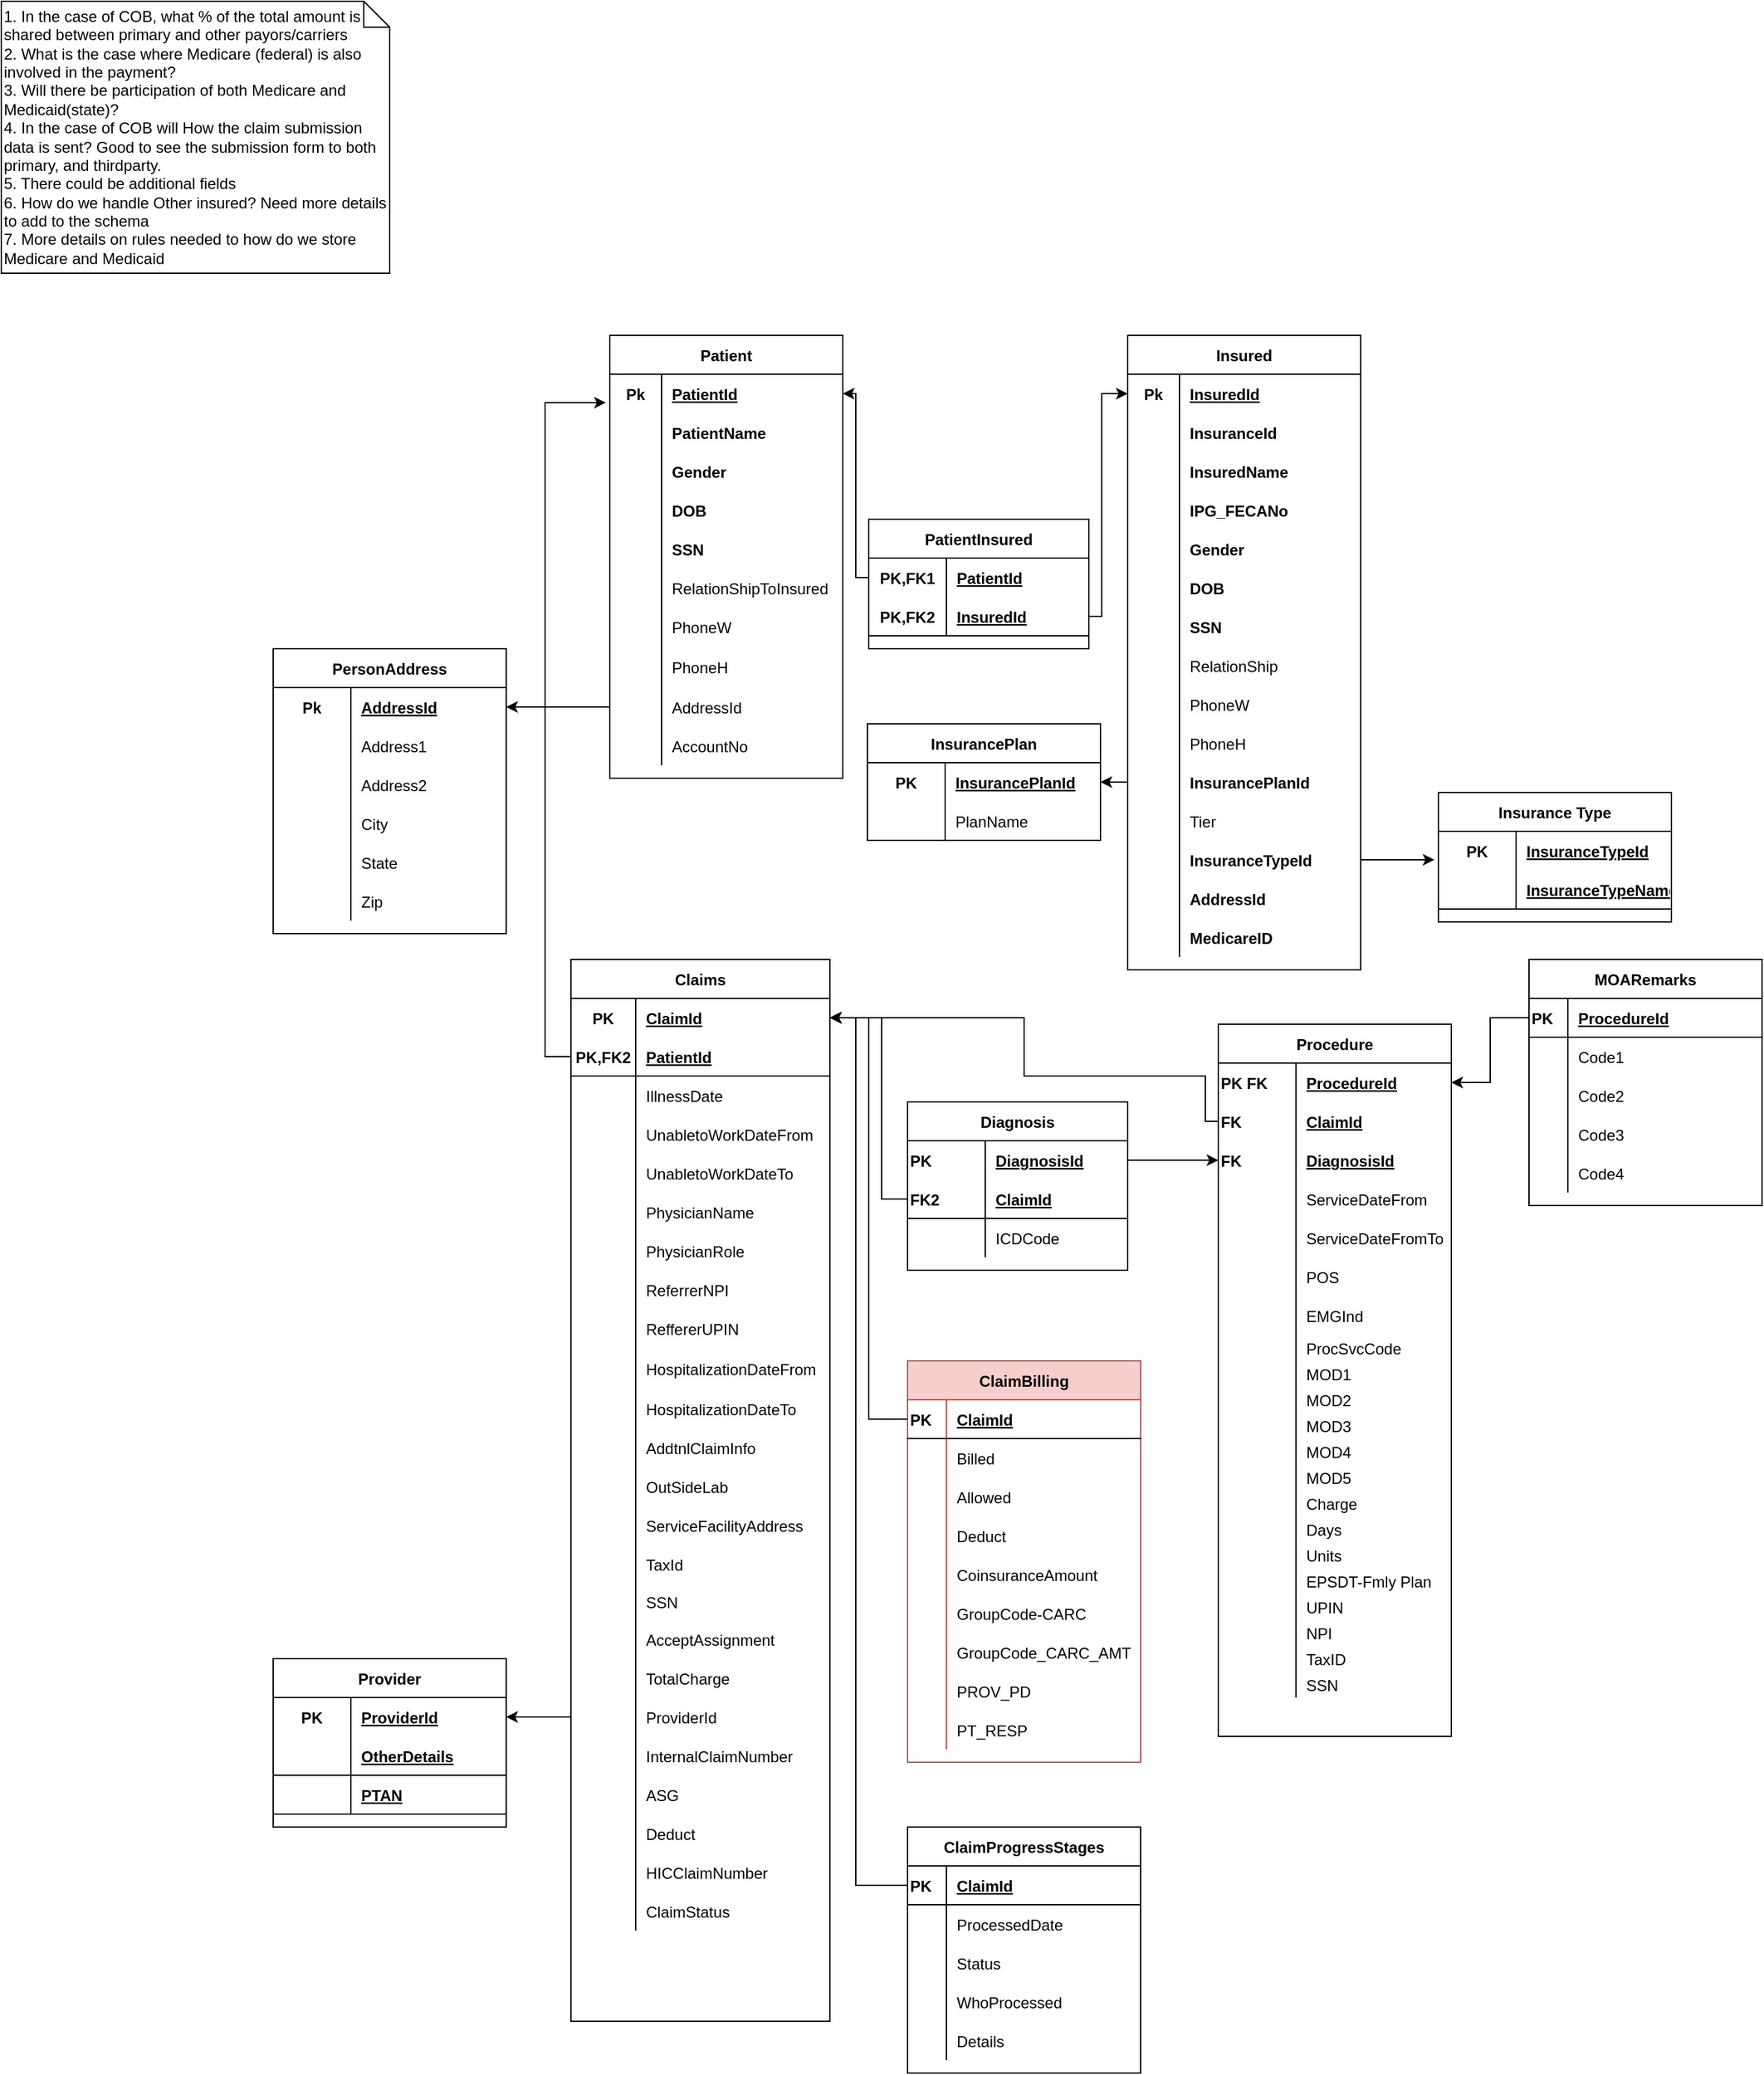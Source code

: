 <mxfile version="15.5.5" type="github">
  <diagram id="2S5cZz01v0r1ZScMrddh" name="Page-3">
    <mxGraphModel dx="2249" dy="772" grid="1" gridSize="10" guides="1" tooltips="1" connect="1" arrows="1" fold="1" page="1" pageScale="1" pageWidth="827" pageHeight="1169" math="0" shadow="0">
      <root>
        <mxCell id="BDAYG3h8obEUxNm0mH2b-0" />
        <mxCell id="BDAYG3h8obEUxNm0mH2b-1" parent="BDAYG3h8obEUxNm0mH2b-0" />
        <mxCell id="BDAYG3h8obEUxNm0mH2b-34" value="Patient" style="shape=table;startSize=30;container=1;collapsible=1;childLayout=tableLayout;fixedRows=1;rowLines=0;fontStyle=1;align=center;resizeLast=1;" vertex="1" parent="BDAYG3h8obEUxNm0mH2b-1">
          <mxGeometry x="-340" y="278" width="180" height="342" as="geometry" />
        </mxCell>
        <mxCell id="BDAYG3h8obEUxNm0mH2b-35" value="" style="shape=partialRectangle;collapsible=0;dropTarget=0;pointerEvents=0;fillColor=none;top=0;left=0;bottom=0;right=0;points=[[0,0.5],[1,0.5]];portConstraint=eastwest;" vertex="1" parent="BDAYG3h8obEUxNm0mH2b-34">
          <mxGeometry y="30" width="180" height="30" as="geometry" />
        </mxCell>
        <mxCell id="BDAYG3h8obEUxNm0mH2b-36" value="Pk" style="shape=partialRectangle;connectable=0;fillColor=none;top=0;left=0;bottom=0;right=0;fontStyle=1;overflow=hidden;" vertex="1" parent="BDAYG3h8obEUxNm0mH2b-35">
          <mxGeometry width="40" height="30" as="geometry">
            <mxRectangle width="40" height="30" as="alternateBounds" />
          </mxGeometry>
        </mxCell>
        <mxCell id="BDAYG3h8obEUxNm0mH2b-37" value="PatientId" style="shape=partialRectangle;connectable=0;fillColor=none;top=0;left=0;bottom=0;right=0;align=left;spacingLeft=6;fontStyle=5;overflow=hidden;" vertex="1" parent="BDAYG3h8obEUxNm0mH2b-35">
          <mxGeometry x="40" width="140" height="30" as="geometry">
            <mxRectangle width="140" height="30" as="alternateBounds" />
          </mxGeometry>
        </mxCell>
        <mxCell id="BDAYG3h8obEUxNm0mH2b-196" value="" style="shape=partialRectangle;collapsible=0;dropTarget=0;pointerEvents=0;fillColor=none;top=0;left=0;bottom=0;right=0;points=[[0,0.5],[1,0.5]];portConstraint=eastwest;" vertex="1" parent="BDAYG3h8obEUxNm0mH2b-34">
          <mxGeometry y="60" width="180" height="30" as="geometry" />
        </mxCell>
        <mxCell id="BDAYG3h8obEUxNm0mH2b-197" value="" style="shape=partialRectangle;connectable=0;fillColor=none;top=0;left=0;bottom=0;right=0;editable=1;overflow=hidden;" vertex="1" parent="BDAYG3h8obEUxNm0mH2b-196">
          <mxGeometry width="40" height="30" as="geometry">
            <mxRectangle width="40" height="30" as="alternateBounds" />
          </mxGeometry>
        </mxCell>
        <mxCell id="BDAYG3h8obEUxNm0mH2b-198" value="PatientName" style="shape=partialRectangle;connectable=0;fillColor=none;top=0;left=0;bottom=0;right=0;align=left;spacingLeft=6;overflow=hidden;fontStyle=1" vertex="1" parent="BDAYG3h8obEUxNm0mH2b-196">
          <mxGeometry x="40" width="140" height="30" as="geometry">
            <mxRectangle width="140" height="30" as="alternateBounds" />
          </mxGeometry>
        </mxCell>
        <mxCell id="BDAYG3h8obEUxNm0mH2b-41" value="" style="shape=partialRectangle;collapsible=0;dropTarget=0;pointerEvents=0;fillColor=none;top=0;left=0;bottom=0;right=0;points=[[0,0.5],[1,0.5]];portConstraint=eastwest;" vertex="1" parent="BDAYG3h8obEUxNm0mH2b-34">
          <mxGeometry y="90" width="180" height="30" as="geometry" />
        </mxCell>
        <mxCell id="BDAYG3h8obEUxNm0mH2b-42" value="" style="shape=partialRectangle;connectable=0;fillColor=none;top=0;left=0;bottom=0;right=0;editable=1;overflow=hidden;" vertex="1" parent="BDAYG3h8obEUxNm0mH2b-41">
          <mxGeometry width="40" height="30" as="geometry">
            <mxRectangle width="40" height="30" as="alternateBounds" />
          </mxGeometry>
        </mxCell>
        <mxCell id="BDAYG3h8obEUxNm0mH2b-43" value="Gender" style="shape=partialRectangle;connectable=0;fillColor=none;top=0;left=0;bottom=0;right=0;align=left;spacingLeft=6;overflow=hidden;fontStyle=1" vertex="1" parent="BDAYG3h8obEUxNm0mH2b-41">
          <mxGeometry x="40" width="140" height="30" as="geometry">
            <mxRectangle width="140" height="30" as="alternateBounds" />
          </mxGeometry>
        </mxCell>
        <mxCell id="BDAYG3h8obEUxNm0mH2b-44" value="" style="shape=partialRectangle;collapsible=0;dropTarget=0;pointerEvents=0;fillColor=none;top=0;left=0;bottom=0;right=0;points=[[0,0.5],[1,0.5]];portConstraint=eastwest;" vertex="1" parent="BDAYG3h8obEUxNm0mH2b-34">
          <mxGeometry y="120" width="180" height="30" as="geometry" />
        </mxCell>
        <mxCell id="BDAYG3h8obEUxNm0mH2b-45" value="" style="shape=partialRectangle;connectable=0;fillColor=none;top=0;left=0;bottom=0;right=0;editable=1;overflow=hidden;" vertex="1" parent="BDAYG3h8obEUxNm0mH2b-44">
          <mxGeometry width="40" height="30" as="geometry">
            <mxRectangle width="40" height="30" as="alternateBounds" />
          </mxGeometry>
        </mxCell>
        <mxCell id="BDAYG3h8obEUxNm0mH2b-46" value="DOB" style="shape=partialRectangle;connectable=0;fillColor=none;top=0;left=0;bottom=0;right=0;align=left;spacingLeft=6;overflow=hidden;fontStyle=1" vertex="1" parent="BDAYG3h8obEUxNm0mH2b-44">
          <mxGeometry x="40" width="140" height="30" as="geometry">
            <mxRectangle width="140" height="30" as="alternateBounds" />
          </mxGeometry>
        </mxCell>
        <mxCell id="BDAYG3h8obEUxNm0mH2b-102" value="" style="shape=partialRectangle;collapsible=0;dropTarget=0;pointerEvents=0;fillColor=none;top=0;left=0;bottom=0;right=0;points=[[0,0.5],[1,0.5]];portConstraint=eastwest;" vertex="1" parent="BDAYG3h8obEUxNm0mH2b-34">
          <mxGeometry y="150" width="180" height="30" as="geometry" />
        </mxCell>
        <mxCell id="BDAYG3h8obEUxNm0mH2b-103" value="" style="shape=partialRectangle;connectable=0;fillColor=none;top=0;left=0;bottom=0;right=0;editable=1;overflow=hidden;" vertex="1" parent="BDAYG3h8obEUxNm0mH2b-102">
          <mxGeometry width="40" height="30" as="geometry">
            <mxRectangle width="40" height="30" as="alternateBounds" />
          </mxGeometry>
        </mxCell>
        <mxCell id="BDAYG3h8obEUxNm0mH2b-104" value="SSN" style="shape=partialRectangle;connectable=0;fillColor=none;top=0;left=0;bottom=0;right=0;align=left;spacingLeft=6;overflow=hidden;fontStyle=1" vertex="1" parent="BDAYG3h8obEUxNm0mH2b-102">
          <mxGeometry x="40" width="140" height="30" as="geometry">
            <mxRectangle width="140" height="30" as="alternateBounds" />
          </mxGeometry>
        </mxCell>
        <mxCell id="BDAYG3h8obEUxNm0mH2b-121" value="" style="shape=partialRectangle;collapsible=0;dropTarget=0;pointerEvents=0;fillColor=none;top=0;left=0;bottom=0;right=0;points=[[0,0.5],[1,0.5]];portConstraint=eastwest;" vertex="1" parent="BDAYG3h8obEUxNm0mH2b-34">
          <mxGeometry y="180" width="180" height="30" as="geometry" />
        </mxCell>
        <mxCell id="BDAYG3h8obEUxNm0mH2b-122" value="" style="shape=partialRectangle;connectable=0;fillColor=none;top=0;left=0;bottom=0;right=0;editable=1;overflow=hidden;" vertex="1" parent="BDAYG3h8obEUxNm0mH2b-121">
          <mxGeometry width="40" height="30" as="geometry">
            <mxRectangle width="40" height="30" as="alternateBounds" />
          </mxGeometry>
        </mxCell>
        <mxCell id="BDAYG3h8obEUxNm0mH2b-123" value="RelationShipToInsured" style="shape=partialRectangle;connectable=0;fillColor=none;top=0;left=0;bottom=0;right=0;align=left;spacingLeft=6;overflow=hidden;" vertex="1" parent="BDAYG3h8obEUxNm0mH2b-121">
          <mxGeometry x="40" width="140" height="30" as="geometry">
            <mxRectangle width="140" height="30" as="alternateBounds" />
          </mxGeometry>
        </mxCell>
        <mxCell id="BDAYG3h8obEUxNm0mH2b-143" value="" style="shape=partialRectangle;collapsible=0;dropTarget=0;pointerEvents=0;fillColor=none;top=0;left=0;bottom=0;right=0;points=[[0,0.5],[1,0.5]];portConstraint=eastwest;" vertex="1" parent="BDAYG3h8obEUxNm0mH2b-34">
          <mxGeometry y="210" width="180" height="30" as="geometry" />
        </mxCell>
        <mxCell id="BDAYG3h8obEUxNm0mH2b-144" value="" style="shape=partialRectangle;connectable=0;fillColor=none;top=0;left=0;bottom=0;right=0;editable=1;overflow=hidden;" vertex="1" parent="BDAYG3h8obEUxNm0mH2b-143">
          <mxGeometry width="40" height="30" as="geometry">
            <mxRectangle width="40" height="30" as="alternateBounds" />
          </mxGeometry>
        </mxCell>
        <mxCell id="BDAYG3h8obEUxNm0mH2b-145" value="PhoneW" style="shape=partialRectangle;connectable=0;fillColor=none;top=0;left=0;bottom=0;right=0;align=left;spacingLeft=6;overflow=hidden;" vertex="1" parent="BDAYG3h8obEUxNm0mH2b-143">
          <mxGeometry x="40" width="140" height="30" as="geometry">
            <mxRectangle width="140" height="30" as="alternateBounds" />
          </mxGeometry>
        </mxCell>
        <mxCell id="BDAYG3h8obEUxNm0mH2b-146" value="" style="shape=partialRectangle;collapsible=0;dropTarget=0;pointerEvents=0;fillColor=none;top=0;left=0;bottom=0;right=0;points=[[0,0.5],[1,0.5]];portConstraint=eastwest;" vertex="1" parent="BDAYG3h8obEUxNm0mH2b-34">
          <mxGeometry y="240" width="180" height="32" as="geometry" />
        </mxCell>
        <mxCell id="BDAYG3h8obEUxNm0mH2b-147" value="" style="shape=partialRectangle;connectable=0;fillColor=none;top=0;left=0;bottom=0;right=0;editable=1;overflow=hidden;" vertex="1" parent="BDAYG3h8obEUxNm0mH2b-146">
          <mxGeometry width="40" height="32" as="geometry">
            <mxRectangle width="40" height="32" as="alternateBounds" />
          </mxGeometry>
        </mxCell>
        <mxCell id="BDAYG3h8obEUxNm0mH2b-148" value="PhoneH" style="shape=partialRectangle;connectable=0;fillColor=none;top=0;left=0;bottom=0;right=0;align=left;spacingLeft=6;overflow=hidden;" vertex="1" parent="BDAYG3h8obEUxNm0mH2b-146">
          <mxGeometry x="40" width="140" height="32" as="geometry">
            <mxRectangle width="140" height="32" as="alternateBounds" />
          </mxGeometry>
        </mxCell>
        <mxCell id="BDAYG3h8obEUxNm0mH2b-335" value="" style="shape=partialRectangle;collapsible=0;dropTarget=0;pointerEvents=0;fillColor=none;top=0;left=0;bottom=0;right=0;points=[[0,0.5],[1,0.5]];portConstraint=eastwest;" vertex="1" parent="BDAYG3h8obEUxNm0mH2b-34">
          <mxGeometry y="272" width="180" height="30" as="geometry" />
        </mxCell>
        <mxCell id="BDAYG3h8obEUxNm0mH2b-336" value="" style="shape=partialRectangle;connectable=0;fillColor=none;top=0;left=0;bottom=0;right=0;editable=1;overflow=hidden;" vertex="1" parent="BDAYG3h8obEUxNm0mH2b-335">
          <mxGeometry width="40" height="30" as="geometry">
            <mxRectangle width="40" height="30" as="alternateBounds" />
          </mxGeometry>
        </mxCell>
        <mxCell id="BDAYG3h8obEUxNm0mH2b-337" value="AddressId" style="shape=partialRectangle;connectable=0;fillColor=none;top=0;left=0;bottom=0;right=0;align=left;spacingLeft=6;overflow=hidden;" vertex="1" parent="BDAYG3h8obEUxNm0mH2b-335">
          <mxGeometry x="40" width="140" height="30" as="geometry">
            <mxRectangle width="140" height="30" as="alternateBounds" />
          </mxGeometry>
        </mxCell>
        <mxCell id="BDAYG3h8obEUxNm0mH2b-633" value="" style="shape=partialRectangle;collapsible=0;dropTarget=0;pointerEvents=0;fillColor=none;top=0;left=0;bottom=0;right=0;points=[[0,0.5],[1,0.5]];portConstraint=eastwest;" vertex="1" parent="BDAYG3h8obEUxNm0mH2b-34">
          <mxGeometry y="302" width="180" height="30" as="geometry" />
        </mxCell>
        <mxCell id="BDAYG3h8obEUxNm0mH2b-634" value="" style="shape=partialRectangle;connectable=0;fillColor=none;top=0;left=0;bottom=0;right=0;editable=1;overflow=hidden;" vertex="1" parent="BDAYG3h8obEUxNm0mH2b-633">
          <mxGeometry width="40" height="30" as="geometry">
            <mxRectangle width="40" height="30" as="alternateBounds" />
          </mxGeometry>
        </mxCell>
        <mxCell id="BDAYG3h8obEUxNm0mH2b-635" value="AccountNo" style="shape=partialRectangle;connectable=0;fillColor=none;top=0;left=0;bottom=0;right=0;align=left;spacingLeft=6;overflow=hidden;" vertex="1" parent="BDAYG3h8obEUxNm0mH2b-633">
          <mxGeometry x="40" width="140" height="30" as="geometry">
            <mxRectangle width="140" height="30" as="alternateBounds" />
          </mxGeometry>
        </mxCell>
        <mxCell id="BDAYG3h8obEUxNm0mH2b-47" value="Claims" style="shape=table;startSize=30;container=1;collapsible=1;childLayout=tableLayout;fixedRows=1;rowLines=0;fontStyle=1;align=center;resizeLast=1;" vertex="1" parent="BDAYG3h8obEUxNm0mH2b-1">
          <mxGeometry x="-370" y="760" width="200" height="820" as="geometry">
            <mxRectangle x="280" y="280" width="70" height="30" as="alternateBounds" />
          </mxGeometry>
        </mxCell>
        <mxCell id="BDAYG3h8obEUxNm0mH2b-48" value="" style="shape=partialRectangle;collapsible=0;dropTarget=0;pointerEvents=0;fillColor=none;top=0;left=0;bottom=0;right=0;points=[[0,0.5],[1,0.5]];portConstraint=eastwest;" vertex="1" parent="BDAYG3h8obEUxNm0mH2b-47">
          <mxGeometry y="30" width="200" height="30" as="geometry" />
        </mxCell>
        <mxCell id="BDAYG3h8obEUxNm0mH2b-49" value="PK" style="shape=partialRectangle;connectable=0;fillColor=none;top=0;left=0;bottom=0;right=0;fontStyle=1;overflow=hidden;" vertex="1" parent="BDAYG3h8obEUxNm0mH2b-48">
          <mxGeometry width="50" height="30" as="geometry">
            <mxRectangle width="50" height="30" as="alternateBounds" />
          </mxGeometry>
        </mxCell>
        <mxCell id="BDAYG3h8obEUxNm0mH2b-50" value="ClaimId" style="shape=partialRectangle;connectable=0;fillColor=none;top=0;left=0;bottom=0;right=0;align=left;spacingLeft=6;fontStyle=5;overflow=hidden;" vertex="1" parent="BDAYG3h8obEUxNm0mH2b-48">
          <mxGeometry x="50" width="150" height="30" as="geometry">
            <mxRectangle width="150" height="30" as="alternateBounds" />
          </mxGeometry>
        </mxCell>
        <mxCell id="BDAYG3h8obEUxNm0mH2b-51" value="" style="shape=partialRectangle;collapsible=0;dropTarget=0;pointerEvents=0;fillColor=none;top=0;left=0;bottom=1;right=0;points=[[0,0.5],[1,0.5]];portConstraint=eastwest;" vertex="1" parent="BDAYG3h8obEUxNm0mH2b-47">
          <mxGeometry y="60" width="200" height="30" as="geometry" />
        </mxCell>
        <mxCell id="BDAYG3h8obEUxNm0mH2b-52" value="PK,FK2" style="shape=partialRectangle;connectable=0;fillColor=none;top=0;left=0;bottom=0;right=0;fontStyle=1;overflow=hidden;" vertex="1" parent="BDAYG3h8obEUxNm0mH2b-51">
          <mxGeometry width="50" height="30" as="geometry">
            <mxRectangle width="50" height="30" as="alternateBounds" />
          </mxGeometry>
        </mxCell>
        <mxCell id="BDAYG3h8obEUxNm0mH2b-53" value="PatientId" style="shape=partialRectangle;connectable=0;fillColor=none;top=0;left=0;bottom=0;right=0;align=left;spacingLeft=6;fontStyle=5;overflow=hidden;" vertex="1" parent="BDAYG3h8obEUxNm0mH2b-51">
          <mxGeometry x="50" width="150" height="30" as="geometry">
            <mxRectangle width="150" height="30" as="alternateBounds" />
          </mxGeometry>
        </mxCell>
        <mxCell id="BDAYG3h8obEUxNm0mH2b-54" value="" style="shape=partialRectangle;collapsible=0;dropTarget=0;pointerEvents=0;fillColor=none;top=0;left=0;bottom=0;right=0;points=[[0,0.5],[1,0.5]];portConstraint=eastwest;" vertex="1" parent="BDAYG3h8obEUxNm0mH2b-47">
          <mxGeometry y="90" width="200" height="30" as="geometry" />
        </mxCell>
        <mxCell id="BDAYG3h8obEUxNm0mH2b-55" value="" style="shape=partialRectangle;connectable=0;fillColor=none;top=0;left=0;bottom=0;right=0;editable=1;overflow=hidden;" vertex="1" parent="BDAYG3h8obEUxNm0mH2b-54">
          <mxGeometry width="50" height="30" as="geometry">
            <mxRectangle width="50" height="30" as="alternateBounds" />
          </mxGeometry>
        </mxCell>
        <mxCell id="BDAYG3h8obEUxNm0mH2b-56" value="IllnessDate" style="shape=partialRectangle;connectable=0;fillColor=none;top=0;left=0;bottom=0;right=0;align=left;spacingLeft=6;overflow=hidden;" vertex="1" parent="BDAYG3h8obEUxNm0mH2b-54">
          <mxGeometry x="50" width="150" height="30" as="geometry">
            <mxRectangle width="150" height="30" as="alternateBounds" />
          </mxGeometry>
        </mxCell>
        <mxCell id="BDAYG3h8obEUxNm0mH2b-57" value="" style="shape=partialRectangle;collapsible=0;dropTarget=0;pointerEvents=0;fillColor=none;top=0;left=0;bottom=0;right=0;points=[[0,0.5],[1,0.5]];portConstraint=eastwest;" vertex="1" parent="BDAYG3h8obEUxNm0mH2b-47">
          <mxGeometry y="120" width="200" height="30" as="geometry" />
        </mxCell>
        <mxCell id="BDAYG3h8obEUxNm0mH2b-58" value="" style="shape=partialRectangle;connectable=0;fillColor=none;top=0;left=0;bottom=0;right=0;editable=1;overflow=hidden;" vertex="1" parent="BDAYG3h8obEUxNm0mH2b-57">
          <mxGeometry width="50" height="30" as="geometry">
            <mxRectangle width="50" height="30" as="alternateBounds" />
          </mxGeometry>
        </mxCell>
        <mxCell id="BDAYG3h8obEUxNm0mH2b-59" value="UnabletoWorkDateFrom" style="shape=partialRectangle;connectable=0;fillColor=none;top=0;left=0;bottom=0;right=0;align=left;spacingLeft=6;overflow=hidden;" vertex="1" parent="BDAYG3h8obEUxNm0mH2b-57">
          <mxGeometry x="50" width="150" height="30" as="geometry">
            <mxRectangle width="150" height="30" as="alternateBounds" />
          </mxGeometry>
        </mxCell>
        <mxCell id="BDAYG3h8obEUxNm0mH2b-367" value="" style="shape=partialRectangle;collapsible=0;dropTarget=0;pointerEvents=0;fillColor=none;top=0;left=0;bottom=0;right=0;points=[[0,0.5],[1,0.5]];portConstraint=eastwest;" vertex="1" parent="BDAYG3h8obEUxNm0mH2b-47">
          <mxGeometry y="150" width="200" height="30" as="geometry" />
        </mxCell>
        <mxCell id="BDAYG3h8obEUxNm0mH2b-368" value="" style="shape=partialRectangle;connectable=0;fillColor=none;top=0;left=0;bottom=0;right=0;editable=1;overflow=hidden;" vertex="1" parent="BDAYG3h8obEUxNm0mH2b-367">
          <mxGeometry width="50" height="30" as="geometry">
            <mxRectangle width="50" height="30" as="alternateBounds" />
          </mxGeometry>
        </mxCell>
        <mxCell id="BDAYG3h8obEUxNm0mH2b-369" value="UnabletoWorkDateTo" style="shape=partialRectangle;connectable=0;fillColor=none;top=0;left=0;bottom=0;right=0;align=left;spacingLeft=6;overflow=hidden;" vertex="1" parent="BDAYG3h8obEUxNm0mH2b-367">
          <mxGeometry x="50" width="150" height="30" as="geometry">
            <mxRectangle width="150" height="30" as="alternateBounds" />
          </mxGeometry>
        </mxCell>
        <mxCell id="BDAYG3h8obEUxNm0mH2b-364" value="" style="shape=partialRectangle;collapsible=0;dropTarget=0;pointerEvents=0;fillColor=none;top=0;left=0;bottom=0;right=0;points=[[0,0.5],[1,0.5]];portConstraint=eastwest;" vertex="1" parent="BDAYG3h8obEUxNm0mH2b-47">
          <mxGeometry y="180" width="200" height="30" as="geometry" />
        </mxCell>
        <mxCell id="BDAYG3h8obEUxNm0mH2b-365" value="" style="shape=partialRectangle;connectable=0;fillColor=none;top=0;left=0;bottom=0;right=0;editable=1;overflow=hidden;" vertex="1" parent="BDAYG3h8obEUxNm0mH2b-364">
          <mxGeometry width="50" height="30" as="geometry">
            <mxRectangle width="50" height="30" as="alternateBounds" />
          </mxGeometry>
        </mxCell>
        <mxCell id="BDAYG3h8obEUxNm0mH2b-366" value="PhysicianName" style="shape=partialRectangle;connectable=0;fillColor=none;top=0;left=0;bottom=0;right=0;align=left;spacingLeft=6;overflow=hidden;" vertex="1" parent="BDAYG3h8obEUxNm0mH2b-364">
          <mxGeometry x="50" width="150" height="30" as="geometry">
            <mxRectangle width="150" height="30" as="alternateBounds" />
          </mxGeometry>
        </mxCell>
        <mxCell id="BDAYG3h8obEUxNm0mH2b-370" value="" style="shape=partialRectangle;collapsible=0;dropTarget=0;pointerEvents=0;fillColor=none;top=0;left=0;bottom=0;right=0;points=[[0,0.5],[1,0.5]];portConstraint=eastwest;" vertex="1" parent="BDAYG3h8obEUxNm0mH2b-47">
          <mxGeometry y="210" width="200" height="30" as="geometry" />
        </mxCell>
        <mxCell id="BDAYG3h8obEUxNm0mH2b-371" value="" style="shape=partialRectangle;connectable=0;fillColor=none;top=0;left=0;bottom=0;right=0;editable=1;overflow=hidden;" vertex="1" parent="BDAYG3h8obEUxNm0mH2b-370">
          <mxGeometry width="50" height="30" as="geometry">
            <mxRectangle width="50" height="30" as="alternateBounds" />
          </mxGeometry>
        </mxCell>
        <mxCell id="BDAYG3h8obEUxNm0mH2b-372" value="PhysicianRole" style="shape=partialRectangle;connectable=0;fillColor=none;top=0;left=0;bottom=0;right=0;align=left;spacingLeft=6;overflow=hidden;" vertex="1" parent="BDAYG3h8obEUxNm0mH2b-370">
          <mxGeometry x="50" width="150" height="30" as="geometry">
            <mxRectangle width="150" height="30" as="alternateBounds" />
          </mxGeometry>
        </mxCell>
        <mxCell id="BDAYG3h8obEUxNm0mH2b-373" value="" style="shape=partialRectangle;collapsible=0;dropTarget=0;pointerEvents=0;fillColor=none;top=0;left=0;bottom=0;right=0;points=[[0,0.5],[1,0.5]];portConstraint=eastwest;" vertex="1" parent="BDAYG3h8obEUxNm0mH2b-47">
          <mxGeometry y="240" width="200" height="30" as="geometry" />
        </mxCell>
        <mxCell id="BDAYG3h8obEUxNm0mH2b-374" value="" style="shape=partialRectangle;connectable=0;fillColor=none;top=0;left=0;bottom=0;right=0;editable=1;overflow=hidden;" vertex="1" parent="BDAYG3h8obEUxNm0mH2b-373">
          <mxGeometry width="50" height="30" as="geometry">
            <mxRectangle width="50" height="30" as="alternateBounds" />
          </mxGeometry>
        </mxCell>
        <mxCell id="BDAYG3h8obEUxNm0mH2b-375" value="ReferrerNPI" style="shape=partialRectangle;connectable=0;fillColor=none;top=0;left=0;bottom=0;right=0;align=left;spacingLeft=6;overflow=hidden;" vertex="1" parent="BDAYG3h8obEUxNm0mH2b-373">
          <mxGeometry x="50" width="150" height="30" as="geometry">
            <mxRectangle width="150" height="30" as="alternateBounds" />
          </mxGeometry>
        </mxCell>
        <mxCell id="BDAYG3h8obEUxNm0mH2b-385" value="" style="shape=partialRectangle;collapsible=0;dropTarget=0;pointerEvents=0;fillColor=none;top=0;left=0;bottom=0;right=0;points=[[0,0.5],[1,0.5]];portConstraint=eastwest;" vertex="1" parent="BDAYG3h8obEUxNm0mH2b-47">
          <mxGeometry y="270" width="200" height="30" as="geometry" />
        </mxCell>
        <mxCell id="BDAYG3h8obEUxNm0mH2b-386" value="" style="shape=partialRectangle;connectable=0;fillColor=none;top=0;left=0;bottom=0;right=0;editable=1;overflow=hidden;" vertex="1" parent="BDAYG3h8obEUxNm0mH2b-385">
          <mxGeometry width="50" height="30" as="geometry">
            <mxRectangle width="50" height="30" as="alternateBounds" />
          </mxGeometry>
        </mxCell>
        <mxCell id="BDAYG3h8obEUxNm0mH2b-387" value="ReffererUPIN" style="shape=partialRectangle;connectable=0;fillColor=none;top=0;left=0;bottom=0;right=0;align=left;spacingLeft=6;overflow=hidden;" vertex="1" parent="BDAYG3h8obEUxNm0mH2b-385">
          <mxGeometry x="50" width="150" height="30" as="geometry">
            <mxRectangle width="150" height="30" as="alternateBounds" />
          </mxGeometry>
        </mxCell>
        <mxCell id="BDAYG3h8obEUxNm0mH2b-376" value="" style="shape=partialRectangle;collapsible=0;dropTarget=0;pointerEvents=0;fillColor=none;top=0;left=0;bottom=0;right=0;points=[[0,0.5],[1,0.5]];portConstraint=eastwest;" vertex="1" parent="BDAYG3h8obEUxNm0mH2b-47">
          <mxGeometry y="300" width="200" height="32" as="geometry" />
        </mxCell>
        <mxCell id="BDAYG3h8obEUxNm0mH2b-377" value="" style="shape=partialRectangle;connectable=0;fillColor=none;top=0;left=0;bottom=0;right=0;editable=1;overflow=hidden;" vertex="1" parent="BDAYG3h8obEUxNm0mH2b-376">
          <mxGeometry width="50" height="32" as="geometry">
            <mxRectangle width="50" height="32" as="alternateBounds" />
          </mxGeometry>
        </mxCell>
        <mxCell id="BDAYG3h8obEUxNm0mH2b-378" value="HospitalizationDateFrom" style="shape=partialRectangle;connectable=0;fillColor=none;top=0;left=0;bottom=0;right=0;align=left;spacingLeft=6;overflow=hidden;" vertex="1" parent="BDAYG3h8obEUxNm0mH2b-376">
          <mxGeometry x="50" width="150" height="32" as="geometry">
            <mxRectangle width="150" height="32" as="alternateBounds" />
          </mxGeometry>
        </mxCell>
        <mxCell id="BDAYG3h8obEUxNm0mH2b-379" value="" style="shape=partialRectangle;collapsible=0;dropTarget=0;pointerEvents=0;fillColor=none;top=0;left=0;bottom=0;right=0;points=[[0,0.5],[1,0.5]];portConstraint=eastwest;" vertex="1" parent="BDAYG3h8obEUxNm0mH2b-47">
          <mxGeometry y="332" width="200" height="30" as="geometry" />
        </mxCell>
        <mxCell id="BDAYG3h8obEUxNm0mH2b-380" value="" style="shape=partialRectangle;connectable=0;fillColor=none;top=0;left=0;bottom=0;right=0;editable=1;overflow=hidden;" vertex="1" parent="BDAYG3h8obEUxNm0mH2b-379">
          <mxGeometry width="50" height="30" as="geometry">
            <mxRectangle width="50" height="30" as="alternateBounds" />
          </mxGeometry>
        </mxCell>
        <mxCell id="BDAYG3h8obEUxNm0mH2b-381" value="HospitalizationDateTo" style="shape=partialRectangle;connectable=0;fillColor=none;top=0;left=0;bottom=0;right=0;align=left;spacingLeft=6;overflow=hidden;" vertex="1" parent="BDAYG3h8obEUxNm0mH2b-379">
          <mxGeometry x="50" width="150" height="30" as="geometry">
            <mxRectangle width="150" height="30" as="alternateBounds" />
          </mxGeometry>
        </mxCell>
        <mxCell id="BDAYG3h8obEUxNm0mH2b-382" value="" style="shape=partialRectangle;collapsible=0;dropTarget=0;pointerEvents=0;fillColor=none;top=0;left=0;bottom=0;right=0;points=[[0,0.5],[1,0.5]];portConstraint=eastwest;" vertex="1" parent="BDAYG3h8obEUxNm0mH2b-47">
          <mxGeometry y="362" width="200" height="30" as="geometry" />
        </mxCell>
        <mxCell id="BDAYG3h8obEUxNm0mH2b-383" value="" style="shape=partialRectangle;connectable=0;fillColor=none;top=0;left=0;bottom=0;right=0;editable=1;overflow=hidden;" vertex="1" parent="BDAYG3h8obEUxNm0mH2b-382">
          <mxGeometry width="50" height="30" as="geometry">
            <mxRectangle width="50" height="30" as="alternateBounds" />
          </mxGeometry>
        </mxCell>
        <mxCell id="BDAYG3h8obEUxNm0mH2b-384" value="AddtnlClaimInfo" style="shape=partialRectangle;connectable=0;fillColor=none;top=0;left=0;bottom=0;right=0;align=left;spacingLeft=6;overflow=hidden;" vertex="1" parent="BDAYG3h8obEUxNm0mH2b-382">
          <mxGeometry x="50" width="150" height="30" as="geometry">
            <mxRectangle width="150" height="30" as="alternateBounds" />
          </mxGeometry>
        </mxCell>
        <mxCell id="BDAYG3h8obEUxNm0mH2b-388" value="" style="shape=partialRectangle;collapsible=0;dropTarget=0;pointerEvents=0;fillColor=none;top=0;left=0;bottom=0;right=0;points=[[0,0.5],[1,0.5]];portConstraint=eastwest;" vertex="1" parent="BDAYG3h8obEUxNm0mH2b-47">
          <mxGeometry y="392" width="200" height="30" as="geometry" />
        </mxCell>
        <mxCell id="BDAYG3h8obEUxNm0mH2b-389" value="" style="shape=partialRectangle;connectable=0;fillColor=none;top=0;left=0;bottom=0;right=0;editable=1;overflow=hidden;" vertex="1" parent="BDAYG3h8obEUxNm0mH2b-388">
          <mxGeometry width="50" height="30" as="geometry">
            <mxRectangle width="50" height="30" as="alternateBounds" />
          </mxGeometry>
        </mxCell>
        <mxCell id="BDAYG3h8obEUxNm0mH2b-390" value="OutSideLab" style="shape=partialRectangle;connectable=0;fillColor=none;top=0;left=0;bottom=0;right=0;align=left;spacingLeft=6;overflow=hidden;" vertex="1" parent="BDAYG3h8obEUxNm0mH2b-388">
          <mxGeometry x="50" width="150" height="30" as="geometry">
            <mxRectangle width="150" height="30" as="alternateBounds" />
          </mxGeometry>
        </mxCell>
        <mxCell id="BDAYG3h8obEUxNm0mH2b-391" value="" style="shape=partialRectangle;collapsible=0;dropTarget=0;pointerEvents=0;fillColor=none;top=0;left=0;bottom=0;right=0;points=[[0,0.5],[1,0.5]];portConstraint=eastwest;" vertex="1" parent="BDAYG3h8obEUxNm0mH2b-47">
          <mxGeometry y="422" width="200" height="30" as="geometry" />
        </mxCell>
        <mxCell id="BDAYG3h8obEUxNm0mH2b-392" value="" style="shape=partialRectangle;connectable=0;fillColor=none;top=0;left=0;bottom=0;right=0;editable=1;overflow=hidden;" vertex="1" parent="BDAYG3h8obEUxNm0mH2b-391">
          <mxGeometry width="50" height="30" as="geometry">
            <mxRectangle width="50" height="30" as="alternateBounds" />
          </mxGeometry>
        </mxCell>
        <mxCell id="BDAYG3h8obEUxNm0mH2b-393" value="ServiceFacilityAddress" style="shape=partialRectangle;connectable=0;fillColor=none;top=0;left=0;bottom=0;right=0;align=left;spacingLeft=6;overflow=hidden;" vertex="1" parent="BDAYG3h8obEUxNm0mH2b-391">
          <mxGeometry x="50" width="150" height="30" as="geometry">
            <mxRectangle width="150" height="30" as="alternateBounds" />
          </mxGeometry>
        </mxCell>
        <mxCell id="BDAYG3h8obEUxNm0mH2b-394" value="" style="shape=partialRectangle;collapsible=0;dropTarget=0;pointerEvents=0;fillColor=none;top=0;left=0;bottom=0;right=0;points=[[0,0.5],[1,0.5]];portConstraint=eastwest;" vertex="1" parent="BDAYG3h8obEUxNm0mH2b-47">
          <mxGeometry y="452" width="200" height="30" as="geometry" />
        </mxCell>
        <mxCell id="BDAYG3h8obEUxNm0mH2b-395" value="" style="shape=partialRectangle;connectable=0;fillColor=none;top=0;left=0;bottom=0;right=0;editable=1;overflow=hidden;" vertex="1" parent="BDAYG3h8obEUxNm0mH2b-394">
          <mxGeometry width="50" height="30" as="geometry">
            <mxRectangle width="50" height="30" as="alternateBounds" />
          </mxGeometry>
        </mxCell>
        <mxCell id="BDAYG3h8obEUxNm0mH2b-396" value="TaxId" style="shape=partialRectangle;connectable=0;fillColor=none;top=0;left=0;bottom=0;right=0;align=left;spacingLeft=6;overflow=hidden;" vertex="1" parent="BDAYG3h8obEUxNm0mH2b-394">
          <mxGeometry x="50" width="150" height="30" as="geometry">
            <mxRectangle width="150" height="30" as="alternateBounds" />
          </mxGeometry>
        </mxCell>
        <mxCell id="BDAYG3h8obEUxNm0mH2b-627" value="" style="shape=partialRectangle;collapsible=0;dropTarget=0;pointerEvents=0;fillColor=none;top=0;left=0;bottom=0;right=0;points=[[0,0.5],[1,0.5]];portConstraint=eastwest;" vertex="1" parent="BDAYG3h8obEUxNm0mH2b-47">
          <mxGeometry y="482" width="200" height="28" as="geometry" />
        </mxCell>
        <mxCell id="BDAYG3h8obEUxNm0mH2b-628" value="" style="shape=partialRectangle;connectable=0;fillColor=none;top=0;left=0;bottom=0;right=0;editable=1;overflow=hidden;" vertex="1" parent="BDAYG3h8obEUxNm0mH2b-627">
          <mxGeometry width="50" height="28" as="geometry">
            <mxRectangle width="50" height="28" as="alternateBounds" />
          </mxGeometry>
        </mxCell>
        <mxCell id="BDAYG3h8obEUxNm0mH2b-629" value="SSN" style="shape=partialRectangle;connectable=0;fillColor=none;top=0;left=0;bottom=0;right=0;align=left;spacingLeft=6;overflow=hidden;" vertex="1" parent="BDAYG3h8obEUxNm0mH2b-627">
          <mxGeometry x="50" width="150" height="28" as="geometry">
            <mxRectangle width="150" height="28" as="alternateBounds" />
          </mxGeometry>
        </mxCell>
        <mxCell id="BDAYG3h8obEUxNm0mH2b-630" value="" style="shape=partialRectangle;collapsible=0;dropTarget=0;pointerEvents=0;fillColor=none;top=0;left=0;bottom=0;right=0;points=[[0,0.5],[1,0.5]];portConstraint=eastwest;" vertex="1" parent="BDAYG3h8obEUxNm0mH2b-47">
          <mxGeometry y="510" width="200" height="30" as="geometry" />
        </mxCell>
        <mxCell id="BDAYG3h8obEUxNm0mH2b-631" value="" style="shape=partialRectangle;connectable=0;fillColor=none;top=0;left=0;bottom=0;right=0;editable=1;overflow=hidden;" vertex="1" parent="BDAYG3h8obEUxNm0mH2b-630">
          <mxGeometry width="50" height="30" as="geometry">
            <mxRectangle width="50" height="30" as="alternateBounds" />
          </mxGeometry>
        </mxCell>
        <mxCell id="BDAYG3h8obEUxNm0mH2b-632" value="AcceptAssignment" style="shape=partialRectangle;connectable=0;fillColor=none;top=0;left=0;bottom=0;right=0;align=left;spacingLeft=6;overflow=hidden;" vertex="1" parent="BDAYG3h8obEUxNm0mH2b-630">
          <mxGeometry x="50" width="150" height="30" as="geometry">
            <mxRectangle width="150" height="30" as="alternateBounds" />
          </mxGeometry>
        </mxCell>
        <mxCell id="BDAYG3h8obEUxNm0mH2b-636" value="" style="shape=partialRectangle;collapsible=0;dropTarget=0;pointerEvents=0;fillColor=none;top=0;left=0;bottom=0;right=0;points=[[0,0.5],[1,0.5]];portConstraint=eastwest;" vertex="1" parent="BDAYG3h8obEUxNm0mH2b-47">
          <mxGeometry y="540" width="200" height="30" as="geometry" />
        </mxCell>
        <mxCell id="BDAYG3h8obEUxNm0mH2b-637" value="" style="shape=partialRectangle;connectable=0;fillColor=none;top=0;left=0;bottom=0;right=0;editable=1;overflow=hidden;" vertex="1" parent="BDAYG3h8obEUxNm0mH2b-636">
          <mxGeometry width="50" height="30" as="geometry">
            <mxRectangle width="50" height="30" as="alternateBounds" />
          </mxGeometry>
        </mxCell>
        <mxCell id="BDAYG3h8obEUxNm0mH2b-638" value="TotalCharge" style="shape=partialRectangle;connectable=0;fillColor=none;top=0;left=0;bottom=0;right=0;align=left;spacingLeft=6;overflow=hidden;" vertex="1" parent="BDAYG3h8obEUxNm0mH2b-636">
          <mxGeometry x="50" width="150" height="30" as="geometry">
            <mxRectangle width="150" height="30" as="alternateBounds" />
          </mxGeometry>
        </mxCell>
        <mxCell id="BDAYG3h8obEUxNm0mH2b-639" value="" style="shape=partialRectangle;collapsible=0;dropTarget=0;pointerEvents=0;fillColor=none;top=0;left=0;bottom=0;right=0;points=[[0,0.5],[1,0.5]];portConstraint=eastwest;" vertex="1" parent="BDAYG3h8obEUxNm0mH2b-47">
          <mxGeometry y="570" width="200" height="30" as="geometry" />
        </mxCell>
        <mxCell id="BDAYG3h8obEUxNm0mH2b-640" value="" style="shape=partialRectangle;connectable=0;fillColor=none;top=0;left=0;bottom=0;right=0;editable=1;overflow=hidden;" vertex="1" parent="BDAYG3h8obEUxNm0mH2b-639">
          <mxGeometry width="50" height="30" as="geometry">
            <mxRectangle width="50" height="30" as="alternateBounds" />
          </mxGeometry>
        </mxCell>
        <mxCell id="BDAYG3h8obEUxNm0mH2b-641" value="ProviderId" style="shape=partialRectangle;connectable=0;fillColor=none;top=0;left=0;bottom=0;right=0;align=left;spacingLeft=6;overflow=hidden;" vertex="1" parent="BDAYG3h8obEUxNm0mH2b-639">
          <mxGeometry x="50" width="150" height="30" as="geometry">
            <mxRectangle width="150" height="30" as="alternateBounds" />
          </mxGeometry>
        </mxCell>
        <mxCell id="BDAYG3h8obEUxNm0mH2b-642" value="" style="shape=partialRectangle;collapsible=0;dropTarget=0;pointerEvents=0;fillColor=none;top=0;left=0;bottom=0;right=0;points=[[0,0.5],[1,0.5]];portConstraint=eastwest;" vertex="1" parent="BDAYG3h8obEUxNm0mH2b-47">
          <mxGeometry y="600" width="200" height="30" as="geometry" />
        </mxCell>
        <mxCell id="BDAYG3h8obEUxNm0mH2b-643" value="" style="shape=partialRectangle;connectable=0;fillColor=none;top=0;left=0;bottom=0;right=0;editable=1;overflow=hidden;" vertex="1" parent="BDAYG3h8obEUxNm0mH2b-642">
          <mxGeometry width="50" height="30" as="geometry">
            <mxRectangle width="50" height="30" as="alternateBounds" />
          </mxGeometry>
        </mxCell>
        <mxCell id="BDAYG3h8obEUxNm0mH2b-644" value="InternalClaimNumber" style="shape=partialRectangle;connectable=0;fillColor=none;top=0;left=0;bottom=0;right=0;align=left;spacingLeft=6;overflow=hidden;" vertex="1" parent="BDAYG3h8obEUxNm0mH2b-642">
          <mxGeometry x="50" width="150" height="30" as="geometry">
            <mxRectangle width="150" height="30" as="alternateBounds" />
          </mxGeometry>
        </mxCell>
        <mxCell id="SazLJ2gmDjjA0yTF7iYz-62" value="" style="shape=partialRectangle;collapsible=0;dropTarget=0;pointerEvents=0;fillColor=none;top=0;left=0;bottom=0;right=0;points=[[0,0.5],[1,0.5]];portConstraint=eastwest;" vertex="1" parent="BDAYG3h8obEUxNm0mH2b-47">
          <mxGeometry y="630" width="200" height="30" as="geometry" />
        </mxCell>
        <mxCell id="SazLJ2gmDjjA0yTF7iYz-63" value="" style="shape=partialRectangle;connectable=0;fillColor=none;top=0;left=0;bottom=0;right=0;editable=1;overflow=hidden;" vertex="1" parent="SazLJ2gmDjjA0yTF7iYz-62">
          <mxGeometry width="50" height="30" as="geometry">
            <mxRectangle width="50" height="30" as="alternateBounds" />
          </mxGeometry>
        </mxCell>
        <mxCell id="SazLJ2gmDjjA0yTF7iYz-64" value="ASG" style="shape=partialRectangle;connectable=0;fillColor=none;top=0;left=0;bottom=0;right=0;align=left;spacingLeft=6;overflow=hidden;" vertex="1" parent="SazLJ2gmDjjA0yTF7iYz-62">
          <mxGeometry x="50" width="150" height="30" as="geometry">
            <mxRectangle width="150" height="30" as="alternateBounds" />
          </mxGeometry>
        </mxCell>
        <mxCell id="SazLJ2gmDjjA0yTF7iYz-65" value="" style="shape=partialRectangle;collapsible=0;dropTarget=0;pointerEvents=0;fillColor=none;top=0;left=0;bottom=0;right=0;points=[[0,0.5],[1,0.5]];portConstraint=eastwest;" vertex="1" parent="BDAYG3h8obEUxNm0mH2b-47">
          <mxGeometry y="660" width="200" height="30" as="geometry" />
        </mxCell>
        <mxCell id="SazLJ2gmDjjA0yTF7iYz-66" value="" style="shape=partialRectangle;connectable=0;fillColor=none;top=0;left=0;bottom=0;right=0;editable=1;overflow=hidden;" vertex="1" parent="SazLJ2gmDjjA0yTF7iYz-65">
          <mxGeometry width="50" height="30" as="geometry">
            <mxRectangle width="50" height="30" as="alternateBounds" />
          </mxGeometry>
        </mxCell>
        <mxCell id="SazLJ2gmDjjA0yTF7iYz-67" value="Deduct" style="shape=partialRectangle;connectable=0;fillColor=none;top=0;left=0;bottom=0;right=0;align=left;spacingLeft=6;overflow=hidden;" vertex="1" parent="SazLJ2gmDjjA0yTF7iYz-65">
          <mxGeometry x="50" width="150" height="30" as="geometry">
            <mxRectangle width="150" height="30" as="alternateBounds" />
          </mxGeometry>
        </mxCell>
        <mxCell id="SazLJ2gmDjjA0yTF7iYz-68" value="" style="shape=partialRectangle;collapsible=0;dropTarget=0;pointerEvents=0;fillColor=none;top=0;left=0;bottom=0;right=0;points=[[0,0.5],[1,0.5]];portConstraint=eastwest;" vertex="1" parent="BDAYG3h8obEUxNm0mH2b-47">
          <mxGeometry y="690" width="200" height="30" as="geometry" />
        </mxCell>
        <mxCell id="SazLJ2gmDjjA0yTF7iYz-69" value="" style="shape=partialRectangle;connectable=0;fillColor=none;top=0;left=0;bottom=0;right=0;editable=1;overflow=hidden;" vertex="1" parent="SazLJ2gmDjjA0yTF7iYz-68">
          <mxGeometry width="50" height="30" as="geometry">
            <mxRectangle width="50" height="30" as="alternateBounds" />
          </mxGeometry>
        </mxCell>
        <mxCell id="SazLJ2gmDjjA0yTF7iYz-70" value="HICClaimNumber" style="shape=partialRectangle;connectable=0;fillColor=none;top=0;left=0;bottom=0;right=0;align=left;spacingLeft=6;overflow=hidden;" vertex="1" parent="SazLJ2gmDjjA0yTF7iYz-68">
          <mxGeometry x="50" width="150" height="30" as="geometry">
            <mxRectangle width="150" height="30" as="alternateBounds" />
          </mxGeometry>
        </mxCell>
        <mxCell id="SazLJ2gmDjjA0yTF7iYz-71" value="" style="shape=partialRectangle;collapsible=0;dropTarget=0;pointerEvents=0;fillColor=none;top=0;left=0;bottom=0;right=0;points=[[0,0.5],[1,0.5]];portConstraint=eastwest;" vertex="1" parent="BDAYG3h8obEUxNm0mH2b-47">
          <mxGeometry y="720" width="200" height="30" as="geometry" />
        </mxCell>
        <mxCell id="SazLJ2gmDjjA0yTF7iYz-72" value="" style="shape=partialRectangle;connectable=0;fillColor=none;top=0;left=0;bottom=0;right=0;editable=1;overflow=hidden;" vertex="1" parent="SazLJ2gmDjjA0yTF7iYz-71">
          <mxGeometry width="50" height="30" as="geometry">
            <mxRectangle width="50" height="30" as="alternateBounds" />
          </mxGeometry>
        </mxCell>
        <mxCell id="SazLJ2gmDjjA0yTF7iYz-73" value="ClaimStatus" style="shape=partialRectangle;connectable=0;fillColor=none;top=0;left=0;bottom=0;right=0;align=left;spacingLeft=6;overflow=hidden;" vertex="1" parent="SazLJ2gmDjjA0yTF7iYz-71">
          <mxGeometry x="50" width="150" height="30" as="geometry">
            <mxRectangle width="150" height="30" as="alternateBounds" />
          </mxGeometry>
        </mxCell>
        <mxCell id="BDAYG3h8obEUxNm0mH2b-60" value="Insurance Type" style="shape=table;startSize=30;container=1;collapsible=1;childLayout=tableLayout;fixedRows=1;rowLines=0;fontStyle=1;align=center;resizeLast=1;" vertex="1" parent="BDAYG3h8obEUxNm0mH2b-1">
          <mxGeometry x="300" y="631" width="180" height="100" as="geometry" />
        </mxCell>
        <mxCell id="BDAYG3h8obEUxNm0mH2b-61" value="" style="shape=partialRectangle;collapsible=0;dropTarget=0;pointerEvents=0;fillColor=none;top=0;left=0;bottom=0;right=0;points=[[0,0.5],[1,0.5]];portConstraint=eastwest;" vertex="1" parent="BDAYG3h8obEUxNm0mH2b-60">
          <mxGeometry y="30" width="180" height="30" as="geometry" />
        </mxCell>
        <mxCell id="BDAYG3h8obEUxNm0mH2b-62" value="PK" style="shape=partialRectangle;connectable=0;fillColor=none;top=0;left=0;bottom=0;right=0;fontStyle=1;overflow=hidden;" vertex="1" parent="BDAYG3h8obEUxNm0mH2b-61">
          <mxGeometry width="60" height="30" as="geometry">
            <mxRectangle width="60" height="30" as="alternateBounds" />
          </mxGeometry>
        </mxCell>
        <mxCell id="BDAYG3h8obEUxNm0mH2b-63" value="InsuranceTypeId" style="shape=partialRectangle;connectable=0;fillColor=none;top=0;left=0;bottom=0;right=0;align=left;spacingLeft=6;fontStyle=5;overflow=hidden;" vertex="1" parent="BDAYG3h8obEUxNm0mH2b-61">
          <mxGeometry x="60" width="120" height="30" as="geometry">
            <mxRectangle width="120" height="30" as="alternateBounds" />
          </mxGeometry>
        </mxCell>
        <mxCell id="BDAYG3h8obEUxNm0mH2b-64" value="" style="shape=partialRectangle;collapsible=0;dropTarget=0;pointerEvents=0;fillColor=none;top=0;left=0;bottom=1;right=0;points=[[0,0.5],[1,0.5]];portConstraint=eastwest;" vertex="1" parent="BDAYG3h8obEUxNm0mH2b-60">
          <mxGeometry y="60" width="180" height="30" as="geometry" />
        </mxCell>
        <mxCell id="BDAYG3h8obEUxNm0mH2b-65" value="" style="shape=partialRectangle;connectable=0;fillColor=none;top=0;left=0;bottom=0;right=0;fontStyle=1;overflow=hidden;" vertex="1" parent="BDAYG3h8obEUxNm0mH2b-64">
          <mxGeometry width="60" height="30" as="geometry">
            <mxRectangle width="60" height="30" as="alternateBounds" />
          </mxGeometry>
        </mxCell>
        <mxCell id="BDAYG3h8obEUxNm0mH2b-66" value="InsuranceTypeName" style="shape=partialRectangle;connectable=0;fillColor=none;top=0;left=0;bottom=0;right=0;align=left;spacingLeft=6;fontStyle=5;overflow=hidden;" vertex="1" parent="BDAYG3h8obEUxNm0mH2b-64">
          <mxGeometry x="60" width="120" height="30" as="geometry">
            <mxRectangle width="120" height="30" as="alternateBounds" />
          </mxGeometry>
        </mxCell>
        <mxCell id="BDAYG3h8obEUxNm0mH2b-73" value="Provider" style="shape=table;startSize=30;container=1;collapsible=1;childLayout=tableLayout;fixedRows=1;rowLines=0;fontStyle=1;align=center;resizeLast=1;" vertex="1" parent="BDAYG3h8obEUxNm0mH2b-1">
          <mxGeometry x="-600" y="1300" width="180" height="130" as="geometry" />
        </mxCell>
        <mxCell id="BDAYG3h8obEUxNm0mH2b-74" value="" style="shape=partialRectangle;collapsible=0;dropTarget=0;pointerEvents=0;fillColor=none;top=0;left=0;bottom=0;right=0;points=[[0,0.5],[1,0.5]];portConstraint=eastwest;" vertex="1" parent="BDAYG3h8obEUxNm0mH2b-73">
          <mxGeometry y="30" width="180" height="30" as="geometry" />
        </mxCell>
        <mxCell id="BDAYG3h8obEUxNm0mH2b-75" value="PK" style="shape=partialRectangle;connectable=0;fillColor=none;top=0;left=0;bottom=0;right=0;fontStyle=1;overflow=hidden;" vertex="1" parent="BDAYG3h8obEUxNm0mH2b-74">
          <mxGeometry width="60" height="30" as="geometry">
            <mxRectangle width="60" height="30" as="alternateBounds" />
          </mxGeometry>
        </mxCell>
        <mxCell id="BDAYG3h8obEUxNm0mH2b-76" value="ProviderId" style="shape=partialRectangle;connectable=0;fillColor=none;top=0;left=0;bottom=0;right=0;align=left;spacingLeft=6;fontStyle=5;overflow=hidden;" vertex="1" parent="BDAYG3h8obEUxNm0mH2b-74">
          <mxGeometry x="60" width="120" height="30" as="geometry">
            <mxRectangle width="120" height="30" as="alternateBounds" />
          </mxGeometry>
        </mxCell>
        <mxCell id="BDAYG3h8obEUxNm0mH2b-77" value="" style="shape=partialRectangle;collapsible=0;dropTarget=0;pointerEvents=0;fillColor=none;top=0;left=0;bottom=1;right=0;points=[[0,0.5],[1,0.5]];portConstraint=eastwest;" vertex="1" parent="BDAYG3h8obEUxNm0mH2b-73">
          <mxGeometry y="60" width="180" height="30" as="geometry" />
        </mxCell>
        <mxCell id="BDAYG3h8obEUxNm0mH2b-78" value="" style="shape=partialRectangle;connectable=0;fillColor=none;top=0;left=0;bottom=0;right=0;fontStyle=1;overflow=hidden;" vertex="1" parent="BDAYG3h8obEUxNm0mH2b-77">
          <mxGeometry width="60" height="30" as="geometry">
            <mxRectangle width="60" height="30" as="alternateBounds" />
          </mxGeometry>
        </mxCell>
        <mxCell id="BDAYG3h8obEUxNm0mH2b-79" value="OtherDetails" style="shape=partialRectangle;connectable=0;fillColor=none;top=0;left=0;bottom=0;right=0;align=left;spacingLeft=6;fontStyle=5;overflow=hidden;" vertex="1" parent="BDAYG3h8obEUxNm0mH2b-77">
          <mxGeometry x="60" width="120" height="30" as="geometry">
            <mxRectangle width="120" height="30" as="alternateBounds" />
          </mxGeometry>
        </mxCell>
        <mxCell id="SazLJ2gmDjjA0yTF7iYz-159" value="" style="shape=partialRectangle;collapsible=0;dropTarget=0;pointerEvents=0;fillColor=none;top=0;left=0;bottom=1;right=0;points=[[0,0.5],[1,0.5]];portConstraint=eastwest;" vertex="1" parent="BDAYG3h8obEUxNm0mH2b-73">
          <mxGeometry y="90" width="180" height="30" as="geometry" />
        </mxCell>
        <mxCell id="SazLJ2gmDjjA0yTF7iYz-160" value="" style="shape=partialRectangle;connectable=0;fillColor=none;top=0;left=0;bottom=0;right=0;fontStyle=1;overflow=hidden;" vertex="1" parent="SazLJ2gmDjjA0yTF7iYz-159">
          <mxGeometry width="60" height="30" as="geometry">
            <mxRectangle width="60" height="30" as="alternateBounds" />
          </mxGeometry>
        </mxCell>
        <mxCell id="SazLJ2gmDjjA0yTF7iYz-161" value="PTAN" style="shape=partialRectangle;connectable=0;fillColor=none;top=0;left=0;bottom=0;right=0;align=left;spacingLeft=6;fontStyle=5;overflow=hidden;" vertex="1" parent="SazLJ2gmDjjA0yTF7iYz-159">
          <mxGeometry x="60" width="120" height="30" as="geometry">
            <mxRectangle width="120" height="30" as="alternateBounds" />
          </mxGeometry>
        </mxCell>
        <mxCell id="BDAYG3h8obEUxNm0mH2b-105" value="PersonAddress" style="shape=table;startSize=30;container=1;collapsible=1;childLayout=tableLayout;fixedRows=1;rowLines=0;fontStyle=1;align=center;resizeLast=1;" vertex="1" parent="BDAYG3h8obEUxNm0mH2b-1">
          <mxGeometry x="-600" y="520" width="180" height="220" as="geometry" />
        </mxCell>
        <mxCell id="BDAYG3h8obEUxNm0mH2b-106" value="" style="shape=partialRectangle;collapsible=0;dropTarget=0;pointerEvents=0;fillColor=none;top=0;left=0;bottom=0;right=0;points=[[0,0.5],[1,0.5]];portConstraint=eastwest;" vertex="1" parent="BDAYG3h8obEUxNm0mH2b-105">
          <mxGeometry y="30" width="180" height="30" as="geometry" />
        </mxCell>
        <mxCell id="BDAYG3h8obEUxNm0mH2b-107" value="Pk" style="shape=partialRectangle;connectable=0;fillColor=none;top=0;left=0;bottom=0;right=0;fontStyle=1;overflow=hidden;" vertex="1" parent="BDAYG3h8obEUxNm0mH2b-106">
          <mxGeometry width="60" height="30" as="geometry">
            <mxRectangle width="60" height="30" as="alternateBounds" />
          </mxGeometry>
        </mxCell>
        <mxCell id="BDAYG3h8obEUxNm0mH2b-108" value="AddressId" style="shape=partialRectangle;connectable=0;fillColor=none;top=0;left=0;bottom=0;right=0;align=left;spacingLeft=6;fontStyle=5;overflow=hidden;" vertex="1" parent="BDAYG3h8obEUxNm0mH2b-106">
          <mxGeometry x="60" width="120" height="30" as="geometry">
            <mxRectangle width="120" height="30" as="alternateBounds" />
          </mxGeometry>
        </mxCell>
        <mxCell id="BDAYG3h8obEUxNm0mH2b-112" value="" style="shape=partialRectangle;collapsible=0;dropTarget=0;pointerEvents=0;fillColor=none;top=0;left=0;bottom=0;right=0;points=[[0,0.5],[1,0.5]];portConstraint=eastwest;" vertex="1" parent="BDAYG3h8obEUxNm0mH2b-105">
          <mxGeometry y="60" width="180" height="30" as="geometry" />
        </mxCell>
        <mxCell id="BDAYG3h8obEUxNm0mH2b-113" value="" style="shape=partialRectangle;connectable=0;fillColor=none;top=0;left=0;bottom=0;right=0;editable=1;overflow=hidden;" vertex="1" parent="BDAYG3h8obEUxNm0mH2b-112">
          <mxGeometry width="60" height="30" as="geometry">
            <mxRectangle width="60" height="30" as="alternateBounds" />
          </mxGeometry>
        </mxCell>
        <mxCell id="BDAYG3h8obEUxNm0mH2b-114" value="Address1" style="shape=partialRectangle;connectable=0;fillColor=none;top=0;left=0;bottom=0;right=0;align=left;spacingLeft=6;overflow=hidden;" vertex="1" parent="BDAYG3h8obEUxNm0mH2b-112">
          <mxGeometry x="60" width="120" height="30" as="geometry">
            <mxRectangle width="120" height="30" as="alternateBounds" />
          </mxGeometry>
        </mxCell>
        <mxCell id="BDAYG3h8obEUxNm0mH2b-115" value="" style="shape=partialRectangle;collapsible=0;dropTarget=0;pointerEvents=0;fillColor=none;top=0;left=0;bottom=0;right=0;points=[[0,0.5],[1,0.5]];portConstraint=eastwest;" vertex="1" parent="BDAYG3h8obEUxNm0mH2b-105">
          <mxGeometry y="90" width="180" height="30" as="geometry" />
        </mxCell>
        <mxCell id="BDAYG3h8obEUxNm0mH2b-116" value="" style="shape=partialRectangle;connectable=0;fillColor=none;top=0;left=0;bottom=0;right=0;editable=1;overflow=hidden;" vertex="1" parent="BDAYG3h8obEUxNm0mH2b-115">
          <mxGeometry width="60" height="30" as="geometry">
            <mxRectangle width="60" height="30" as="alternateBounds" />
          </mxGeometry>
        </mxCell>
        <mxCell id="BDAYG3h8obEUxNm0mH2b-117" value="Address2" style="shape=partialRectangle;connectable=0;fillColor=none;top=0;left=0;bottom=0;right=0;align=left;spacingLeft=6;overflow=hidden;" vertex="1" parent="BDAYG3h8obEUxNm0mH2b-115">
          <mxGeometry x="60" width="120" height="30" as="geometry">
            <mxRectangle width="120" height="30" as="alternateBounds" />
          </mxGeometry>
        </mxCell>
        <mxCell id="BDAYG3h8obEUxNm0mH2b-118" value="" style="shape=partialRectangle;collapsible=0;dropTarget=0;pointerEvents=0;fillColor=none;top=0;left=0;bottom=0;right=0;points=[[0,0.5],[1,0.5]];portConstraint=eastwest;" vertex="1" parent="BDAYG3h8obEUxNm0mH2b-105">
          <mxGeometry y="120" width="180" height="30" as="geometry" />
        </mxCell>
        <mxCell id="BDAYG3h8obEUxNm0mH2b-119" value="" style="shape=partialRectangle;connectable=0;fillColor=none;top=0;left=0;bottom=0;right=0;editable=1;overflow=hidden;" vertex="1" parent="BDAYG3h8obEUxNm0mH2b-118">
          <mxGeometry width="60" height="30" as="geometry">
            <mxRectangle width="60" height="30" as="alternateBounds" />
          </mxGeometry>
        </mxCell>
        <mxCell id="BDAYG3h8obEUxNm0mH2b-120" value="City" style="shape=partialRectangle;connectable=0;fillColor=none;top=0;left=0;bottom=0;right=0;align=left;spacingLeft=6;overflow=hidden;" vertex="1" parent="BDAYG3h8obEUxNm0mH2b-118">
          <mxGeometry x="60" width="120" height="30" as="geometry">
            <mxRectangle width="120" height="30" as="alternateBounds" />
          </mxGeometry>
        </mxCell>
        <mxCell id="BDAYG3h8obEUxNm0mH2b-341" value="" style="shape=partialRectangle;collapsible=0;dropTarget=0;pointerEvents=0;fillColor=none;top=0;left=0;bottom=0;right=0;points=[[0,0.5],[1,0.5]];portConstraint=eastwest;" vertex="1" parent="BDAYG3h8obEUxNm0mH2b-105">
          <mxGeometry y="150" width="180" height="30" as="geometry" />
        </mxCell>
        <mxCell id="BDAYG3h8obEUxNm0mH2b-342" value="" style="shape=partialRectangle;connectable=0;fillColor=none;top=0;left=0;bottom=0;right=0;editable=1;overflow=hidden;" vertex="1" parent="BDAYG3h8obEUxNm0mH2b-341">
          <mxGeometry width="60" height="30" as="geometry">
            <mxRectangle width="60" height="30" as="alternateBounds" />
          </mxGeometry>
        </mxCell>
        <mxCell id="BDAYG3h8obEUxNm0mH2b-343" value="State" style="shape=partialRectangle;connectable=0;fillColor=none;top=0;left=0;bottom=0;right=0;align=left;spacingLeft=6;overflow=hidden;" vertex="1" parent="BDAYG3h8obEUxNm0mH2b-341">
          <mxGeometry x="60" width="120" height="30" as="geometry">
            <mxRectangle width="120" height="30" as="alternateBounds" />
          </mxGeometry>
        </mxCell>
        <mxCell id="BDAYG3h8obEUxNm0mH2b-344" value="" style="shape=partialRectangle;collapsible=0;dropTarget=0;pointerEvents=0;fillColor=none;top=0;left=0;bottom=0;right=0;points=[[0,0.5],[1,0.5]];portConstraint=eastwest;" vertex="1" parent="BDAYG3h8obEUxNm0mH2b-105">
          <mxGeometry y="180" width="180" height="30" as="geometry" />
        </mxCell>
        <mxCell id="BDAYG3h8obEUxNm0mH2b-345" value="" style="shape=partialRectangle;connectable=0;fillColor=none;top=0;left=0;bottom=0;right=0;editable=1;overflow=hidden;" vertex="1" parent="BDAYG3h8obEUxNm0mH2b-344">
          <mxGeometry width="60" height="30" as="geometry">
            <mxRectangle width="60" height="30" as="alternateBounds" />
          </mxGeometry>
        </mxCell>
        <mxCell id="BDAYG3h8obEUxNm0mH2b-346" value="Zip" style="shape=partialRectangle;connectable=0;fillColor=none;top=0;left=0;bottom=0;right=0;align=left;spacingLeft=6;overflow=hidden;" vertex="1" parent="BDAYG3h8obEUxNm0mH2b-344">
          <mxGeometry x="60" width="120" height="30" as="geometry">
            <mxRectangle width="120" height="30" as="alternateBounds" />
          </mxGeometry>
        </mxCell>
        <mxCell id="BDAYG3h8obEUxNm0mH2b-149" value="Insured" style="shape=table;startSize=30;container=1;collapsible=1;childLayout=tableLayout;fixedRows=1;rowLines=0;fontStyle=1;align=center;resizeLast=1;" vertex="1" parent="BDAYG3h8obEUxNm0mH2b-1">
          <mxGeometry x="60" y="278" width="180" height="490" as="geometry" />
        </mxCell>
        <mxCell id="BDAYG3h8obEUxNm0mH2b-150" value="" style="shape=partialRectangle;collapsible=0;dropTarget=0;pointerEvents=0;fillColor=none;top=0;left=0;bottom=0;right=0;points=[[0,0.5],[1,0.5]];portConstraint=eastwest;" vertex="1" parent="BDAYG3h8obEUxNm0mH2b-149">
          <mxGeometry y="30" width="180" height="30" as="geometry" />
        </mxCell>
        <mxCell id="BDAYG3h8obEUxNm0mH2b-151" value="Pk" style="shape=partialRectangle;connectable=0;fillColor=none;top=0;left=0;bottom=0;right=0;fontStyle=1;overflow=hidden;" vertex="1" parent="BDAYG3h8obEUxNm0mH2b-150">
          <mxGeometry width="40" height="30" as="geometry">
            <mxRectangle width="40" height="30" as="alternateBounds" />
          </mxGeometry>
        </mxCell>
        <mxCell id="BDAYG3h8obEUxNm0mH2b-152" value="InsuredId" style="shape=partialRectangle;connectable=0;fillColor=none;top=0;left=0;bottom=0;right=0;align=left;spacingLeft=6;fontStyle=5;overflow=hidden;" vertex="1" parent="BDAYG3h8obEUxNm0mH2b-150">
          <mxGeometry x="40" width="140" height="30" as="geometry">
            <mxRectangle width="140" height="30" as="alternateBounds" />
          </mxGeometry>
        </mxCell>
        <mxCell id="BDAYG3h8obEUxNm0mH2b-202" value="" style="shape=partialRectangle;collapsible=0;dropTarget=0;pointerEvents=0;fillColor=none;top=0;left=0;bottom=0;right=0;points=[[0,0.5],[1,0.5]];portConstraint=eastwest;" vertex="1" parent="BDAYG3h8obEUxNm0mH2b-149">
          <mxGeometry y="60" width="180" height="30" as="geometry" />
        </mxCell>
        <mxCell id="BDAYG3h8obEUxNm0mH2b-203" value="" style="shape=partialRectangle;connectable=0;fillColor=none;top=0;left=0;bottom=0;right=0;fontStyle=1;overflow=hidden;" vertex="1" parent="BDAYG3h8obEUxNm0mH2b-202">
          <mxGeometry width="40" height="30" as="geometry">
            <mxRectangle width="40" height="30" as="alternateBounds" />
          </mxGeometry>
        </mxCell>
        <mxCell id="BDAYG3h8obEUxNm0mH2b-204" value="InsuranceId" style="shape=partialRectangle;connectable=0;fillColor=none;top=0;left=0;bottom=0;right=0;align=left;spacingLeft=6;fontStyle=1;overflow=hidden;" vertex="1" parent="BDAYG3h8obEUxNm0mH2b-202">
          <mxGeometry x="40" width="140" height="30" as="geometry">
            <mxRectangle width="140" height="30" as="alternateBounds" />
          </mxGeometry>
        </mxCell>
        <mxCell id="BDAYG3h8obEUxNm0mH2b-199" value="" style="shape=partialRectangle;collapsible=0;dropTarget=0;pointerEvents=0;fillColor=none;top=0;left=0;bottom=0;right=0;points=[[0,0.5],[1,0.5]];portConstraint=eastwest;" vertex="1" parent="BDAYG3h8obEUxNm0mH2b-149">
          <mxGeometry y="90" width="180" height="30" as="geometry" />
        </mxCell>
        <mxCell id="BDAYG3h8obEUxNm0mH2b-200" value="" style="shape=partialRectangle;connectable=0;fillColor=none;top=0;left=0;bottom=0;right=0;fontStyle=1;overflow=hidden;" vertex="1" parent="BDAYG3h8obEUxNm0mH2b-199">
          <mxGeometry width="40" height="30" as="geometry">
            <mxRectangle width="40" height="30" as="alternateBounds" />
          </mxGeometry>
        </mxCell>
        <mxCell id="BDAYG3h8obEUxNm0mH2b-201" value="InsuredName" style="shape=partialRectangle;connectable=0;fillColor=none;top=0;left=0;bottom=0;right=0;align=left;spacingLeft=6;fontStyle=1;overflow=hidden;" vertex="1" parent="BDAYG3h8obEUxNm0mH2b-199">
          <mxGeometry x="40" width="140" height="30" as="geometry">
            <mxRectangle width="140" height="30" as="alternateBounds" />
          </mxGeometry>
        </mxCell>
        <mxCell id="BDAYG3h8obEUxNm0mH2b-233" value="" style="shape=partialRectangle;collapsible=0;dropTarget=0;pointerEvents=0;fillColor=none;top=0;left=0;bottom=0;right=0;points=[[0,0.5],[1,0.5]];portConstraint=eastwest;" vertex="1" parent="BDAYG3h8obEUxNm0mH2b-149">
          <mxGeometry y="120" width="180" height="30" as="geometry" />
        </mxCell>
        <mxCell id="BDAYG3h8obEUxNm0mH2b-234" value="" style="shape=partialRectangle;connectable=0;fillColor=none;top=0;left=0;bottom=0;right=0;fontStyle=1;overflow=hidden;" vertex="1" parent="BDAYG3h8obEUxNm0mH2b-233">
          <mxGeometry width="40" height="30" as="geometry">
            <mxRectangle width="40" height="30" as="alternateBounds" />
          </mxGeometry>
        </mxCell>
        <mxCell id="BDAYG3h8obEUxNm0mH2b-235" value="IPG_FECANo" style="shape=partialRectangle;connectable=0;fillColor=none;top=0;left=0;bottom=0;right=0;align=left;spacingLeft=6;fontStyle=1;overflow=hidden;" vertex="1" parent="BDAYG3h8obEUxNm0mH2b-233">
          <mxGeometry x="40" width="140" height="30" as="geometry">
            <mxRectangle width="140" height="30" as="alternateBounds" />
          </mxGeometry>
        </mxCell>
        <mxCell id="BDAYG3h8obEUxNm0mH2b-156" value="" style="shape=partialRectangle;collapsible=0;dropTarget=0;pointerEvents=0;fillColor=none;top=0;left=0;bottom=0;right=0;points=[[0,0.5],[1,0.5]];portConstraint=eastwest;" vertex="1" parent="BDAYG3h8obEUxNm0mH2b-149">
          <mxGeometry y="150" width="180" height="30" as="geometry" />
        </mxCell>
        <mxCell id="BDAYG3h8obEUxNm0mH2b-157" value="" style="shape=partialRectangle;connectable=0;fillColor=none;top=0;left=0;bottom=0;right=0;editable=1;overflow=hidden;" vertex="1" parent="BDAYG3h8obEUxNm0mH2b-156">
          <mxGeometry width="40" height="30" as="geometry">
            <mxRectangle width="40" height="30" as="alternateBounds" />
          </mxGeometry>
        </mxCell>
        <mxCell id="BDAYG3h8obEUxNm0mH2b-158" value="Gender" style="shape=partialRectangle;connectable=0;fillColor=none;top=0;left=0;bottom=0;right=0;align=left;spacingLeft=6;overflow=hidden;fontStyle=1" vertex="1" parent="BDAYG3h8obEUxNm0mH2b-156">
          <mxGeometry x="40" width="140" height="30" as="geometry">
            <mxRectangle width="140" height="30" as="alternateBounds" />
          </mxGeometry>
        </mxCell>
        <mxCell id="BDAYG3h8obEUxNm0mH2b-159" value="" style="shape=partialRectangle;collapsible=0;dropTarget=0;pointerEvents=0;fillColor=none;top=0;left=0;bottom=0;right=0;points=[[0,0.5],[1,0.5]];portConstraint=eastwest;" vertex="1" parent="BDAYG3h8obEUxNm0mH2b-149">
          <mxGeometry y="180" width="180" height="30" as="geometry" />
        </mxCell>
        <mxCell id="BDAYG3h8obEUxNm0mH2b-160" value="" style="shape=partialRectangle;connectable=0;fillColor=none;top=0;left=0;bottom=0;right=0;editable=1;overflow=hidden;" vertex="1" parent="BDAYG3h8obEUxNm0mH2b-159">
          <mxGeometry width="40" height="30" as="geometry">
            <mxRectangle width="40" height="30" as="alternateBounds" />
          </mxGeometry>
        </mxCell>
        <mxCell id="BDAYG3h8obEUxNm0mH2b-161" value="DOB" style="shape=partialRectangle;connectable=0;fillColor=none;top=0;left=0;bottom=0;right=0;align=left;spacingLeft=6;overflow=hidden;fontStyle=1" vertex="1" parent="BDAYG3h8obEUxNm0mH2b-159">
          <mxGeometry x="40" width="140" height="30" as="geometry">
            <mxRectangle width="140" height="30" as="alternateBounds" />
          </mxGeometry>
        </mxCell>
        <mxCell id="BDAYG3h8obEUxNm0mH2b-162" value="" style="shape=partialRectangle;collapsible=0;dropTarget=0;pointerEvents=0;fillColor=none;top=0;left=0;bottom=0;right=0;points=[[0,0.5],[1,0.5]];portConstraint=eastwest;" vertex="1" parent="BDAYG3h8obEUxNm0mH2b-149">
          <mxGeometry y="210" width="180" height="30" as="geometry" />
        </mxCell>
        <mxCell id="BDAYG3h8obEUxNm0mH2b-163" value="" style="shape=partialRectangle;connectable=0;fillColor=none;top=0;left=0;bottom=0;right=0;editable=1;overflow=hidden;" vertex="1" parent="BDAYG3h8obEUxNm0mH2b-162">
          <mxGeometry width="40" height="30" as="geometry">
            <mxRectangle width="40" height="30" as="alternateBounds" />
          </mxGeometry>
        </mxCell>
        <mxCell id="BDAYG3h8obEUxNm0mH2b-164" value="SSN" style="shape=partialRectangle;connectable=0;fillColor=none;top=0;left=0;bottom=0;right=0;align=left;spacingLeft=6;overflow=hidden;fontStyle=1" vertex="1" parent="BDAYG3h8obEUxNm0mH2b-162">
          <mxGeometry x="40" width="140" height="30" as="geometry">
            <mxRectangle width="140" height="30" as="alternateBounds" />
          </mxGeometry>
        </mxCell>
        <mxCell id="BDAYG3h8obEUxNm0mH2b-165" value="" style="shape=partialRectangle;collapsible=0;dropTarget=0;pointerEvents=0;fillColor=none;top=0;left=0;bottom=0;right=0;points=[[0,0.5],[1,0.5]];portConstraint=eastwest;" vertex="1" parent="BDAYG3h8obEUxNm0mH2b-149">
          <mxGeometry y="240" width="180" height="30" as="geometry" />
        </mxCell>
        <mxCell id="BDAYG3h8obEUxNm0mH2b-166" value="" style="shape=partialRectangle;connectable=0;fillColor=none;top=0;left=0;bottom=0;right=0;editable=1;overflow=hidden;" vertex="1" parent="BDAYG3h8obEUxNm0mH2b-165">
          <mxGeometry width="40" height="30" as="geometry">
            <mxRectangle width="40" height="30" as="alternateBounds" />
          </mxGeometry>
        </mxCell>
        <mxCell id="BDAYG3h8obEUxNm0mH2b-167" value="RelationShip" style="shape=partialRectangle;connectable=0;fillColor=none;top=0;left=0;bottom=0;right=0;align=left;spacingLeft=6;overflow=hidden;" vertex="1" parent="BDAYG3h8obEUxNm0mH2b-165">
          <mxGeometry x="40" width="140" height="30" as="geometry">
            <mxRectangle width="140" height="30" as="alternateBounds" />
          </mxGeometry>
        </mxCell>
        <mxCell id="BDAYG3h8obEUxNm0mH2b-168" value="" style="shape=partialRectangle;collapsible=0;dropTarget=0;pointerEvents=0;fillColor=none;top=0;left=0;bottom=0;right=0;points=[[0,0.5],[1,0.5]];portConstraint=eastwest;" vertex="1" parent="BDAYG3h8obEUxNm0mH2b-149">
          <mxGeometry y="270" width="180" height="30" as="geometry" />
        </mxCell>
        <mxCell id="BDAYG3h8obEUxNm0mH2b-169" value="" style="shape=partialRectangle;connectable=0;fillColor=none;top=0;left=0;bottom=0;right=0;editable=1;overflow=hidden;" vertex="1" parent="BDAYG3h8obEUxNm0mH2b-168">
          <mxGeometry width="40" height="30" as="geometry">
            <mxRectangle width="40" height="30" as="alternateBounds" />
          </mxGeometry>
        </mxCell>
        <mxCell id="BDAYG3h8obEUxNm0mH2b-170" value="PhoneW" style="shape=partialRectangle;connectable=0;fillColor=none;top=0;left=0;bottom=0;right=0;align=left;spacingLeft=6;overflow=hidden;" vertex="1" parent="BDAYG3h8obEUxNm0mH2b-168">
          <mxGeometry x="40" width="140" height="30" as="geometry">
            <mxRectangle width="140" height="30" as="alternateBounds" />
          </mxGeometry>
        </mxCell>
        <mxCell id="BDAYG3h8obEUxNm0mH2b-171" value="" style="shape=partialRectangle;collapsible=0;dropTarget=0;pointerEvents=0;fillColor=none;top=0;left=0;bottom=0;right=0;points=[[0,0.5],[1,0.5]];portConstraint=eastwest;" vertex="1" parent="BDAYG3h8obEUxNm0mH2b-149">
          <mxGeometry y="300" width="180" height="30" as="geometry" />
        </mxCell>
        <mxCell id="BDAYG3h8obEUxNm0mH2b-172" value="" style="shape=partialRectangle;connectable=0;fillColor=none;top=0;left=0;bottom=0;right=0;editable=1;overflow=hidden;" vertex="1" parent="BDAYG3h8obEUxNm0mH2b-171">
          <mxGeometry width="40" height="30" as="geometry">
            <mxRectangle width="40" height="30" as="alternateBounds" />
          </mxGeometry>
        </mxCell>
        <mxCell id="BDAYG3h8obEUxNm0mH2b-173" value="PhoneH" style="shape=partialRectangle;connectable=0;fillColor=none;top=0;left=0;bottom=0;right=0;align=left;spacingLeft=6;overflow=hidden;" vertex="1" parent="BDAYG3h8obEUxNm0mH2b-171">
          <mxGeometry x="40" width="140" height="30" as="geometry">
            <mxRectangle width="140" height="30" as="alternateBounds" />
          </mxGeometry>
        </mxCell>
        <mxCell id="BDAYG3h8obEUxNm0mH2b-249" value="" style="shape=partialRectangle;collapsible=0;dropTarget=0;pointerEvents=0;fillColor=none;top=0;left=0;bottom=0;right=0;points=[[0,0.5],[1,0.5]];portConstraint=eastwest;" vertex="1" parent="BDAYG3h8obEUxNm0mH2b-149">
          <mxGeometry y="330" width="180" height="30" as="geometry" />
        </mxCell>
        <mxCell id="BDAYG3h8obEUxNm0mH2b-250" value="" style="shape=partialRectangle;connectable=0;fillColor=none;top=0;left=0;bottom=0;right=0;editable=1;overflow=hidden;" vertex="1" parent="BDAYG3h8obEUxNm0mH2b-249">
          <mxGeometry width="40" height="30" as="geometry">
            <mxRectangle width="40" height="30" as="alternateBounds" />
          </mxGeometry>
        </mxCell>
        <mxCell id="BDAYG3h8obEUxNm0mH2b-251" value="InsurancePlanId" style="shape=partialRectangle;connectable=0;fillColor=none;top=0;left=0;bottom=0;right=0;align=left;spacingLeft=6;overflow=hidden;fontStyle=1" vertex="1" parent="BDAYG3h8obEUxNm0mH2b-249">
          <mxGeometry x="40" width="140" height="30" as="geometry">
            <mxRectangle width="140" height="30" as="alternateBounds" />
          </mxGeometry>
        </mxCell>
        <mxCell id="BDAYG3h8obEUxNm0mH2b-254" value="" style="shape=partialRectangle;collapsible=0;dropTarget=0;pointerEvents=0;fillColor=none;top=0;left=0;bottom=0;right=0;points=[[0,0.5],[1,0.5]];portConstraint=eastwest;" vertex="1" parent="BDAYG3h8obEUxNm0mH2b-149">
          <mxGeometry y="360" width="180" height="30" as="geometry" />
        </mxCell>
        <mxCell id="BDAYG3h8obEUxNm0mH2b-255" value="" style="shape=partialRectangle;connectable=0;fillColor=none;top=0;left=0;bottom=0;right=0;editable=1;overflow=hidden;" vertex="1" parent="BDAYG3h8obEUxNm0mH2b-254">
          <mxGeometry width="40" height="30" as="geometry">
            <mxRectangle width="40" height="30" as="alternateBounds" />
          </mxGeometry>
        </mxCell>
        <mxCell id="BDAYG3h8obEUxNm0mH2b-256" value="Tier" style="shape=partialRectangle;connectable=0;fillColor=none;top=0;left=0;bottom=0;right=0;align=left;spacingLeft=6;overflow=hidden;" vertex="1" parent="BDAYG3h8obEUxNm0mH2b-254">
          <mxGeometry x="40" width="140" height="30" as="geometry">
            <mxRectangle width="140" height="30" as="alternateBounds" />
          </mxGeometry>
        </mxCell>
        <mxCell id="BDAYG3h8obEUxNm0mH2b-328" value="" style="shape=partialRectangle;collapsible=0;dropTarget=0;pointerEvents=0;fillColor=none;top=0;left=0;bottom=0;right=0;points=[[0,0.5],[1,0.5]];portConstraint=eastwest;" vertex="1" parent="BDAYG3h8obEUxNm0mH2b-149">
          <mxGeometry y="390" width="180" height="30" as="geometry" />
        </mxCell>
        <mxCell id="BDAYG3h8obEUxNm0mH2b-329" value="" style="shape=partialRectangle;connectable=0;fillColor=none;top=0;left=0;bottom=0;right=0;editable=1;overflow=hidden;" vertex="1" parent="BDAYG3h8obEUxNm0mH2b-328">
          <mxGeometry width="40" height="30" as="geometry">
            <mxRectangle width="40" height="30" as="alternateBounds" />
          </mxGeometry>
        </mxCell>
        <mxCell id="BDAYG3h8obEUxNm0mH2b-330" value="InsuranceTypeId" style="shape=partialRectangle;connectable=0;fillColor=none;top=0;left=0;bottom=0;right=0;align=left;spacingLeft=6;overflow=hidden;fontStyle=1" vertex="1" parent="BDAYG3h8obEUxNm0mH2b-328">
          <mxGeometry x="40" width="140" height="30" as="geometry">
            <mxRectangle width="140" height="30" as="alternateBounds" />
          </mxGeometry>
        </mxCell>
        <mxCell id="BDAYG3h8obEUxNm0mH2b-338" value="" style="shape=partialRectangle;collapsible=0;dropTarget=0;pointerEvents=0;fillColor=none;top=0;left=0;bottom=0;right=0;points=[[0,0.5],[1,0.5]];portConstraint=eastwest;" vertex="1" parent="BDAYG3h8obEUxNm0mH2b-149">
          <mxGeometry y="420" width="180" height="30" as="geometry" />
        </mxCell>
        <mxCell id="BDAYG3h8obEUxNm0mH2b-339" value="" style="shape=partialRectangle;connectable=0;fillColor=none;top=0;left=0;bottom=0;right=0;editable=1;overflow=hidden;" vertex="1" parent="BDAYG3h8obEUxNm0mH2b-338">
          <mxGeometry width="40" height="30" as="geometry">
            <mxRectangle width="40" height="30" as="alternateBounds" />
          </mxGeometry>
        </mxCell>
        <mxCell id="BDAYG3h8obEUxNm0mH2b-340" value="AddressId" style="shape=partialRectangle;connectable=0;fillColor=none;top=0;left=0;bottom=0;right=0;align=left;spacingLeft=6;overflow=hidden;fontStyle=1" vertex="1" parent="BDAYG3h8obEUxNm0mH2b-338">
          <mxGeometry x="40" width="140" height="30" as="geometry">
            <mxRectangle width="140" height="30" as="alternateBounds" />
          </mxGeometry>
        </mxCell>
        <mxCell id="SazLJ2gmDjjA0yTF7iYz-87" value="" style="shape=partialRectangle;collapsible=0;dropTarget=0;pointerEvents=0;fillColor=none;top=0;left=0;bottom=0;right=0;points=[[0,0.5],[1,0.5]];portConstraint=eastwest;" vertex="1" parent="BDAYG3h8obEUxNm0mH2b-149">
          <mxGeometry y="450" width="180" height="30" as="geometry" />
        </mxCell>
        <mxCell id="SazLJ2gmDjjA0yTF7iYz-88" value="" style="shape=partialRectangle;connectable=0;fillColor=none;top=0;left=0;bottom=0;right=0;editable=1;overflow=hidden;" vertex="1" parent="SazLJ2gmDjjA0yTF7iYz-87">
          <mxGeometry width="40" height="30" as="geometry">
            <mxRectangle width="40" height="30" as="alternateBounds" />
          </mxGeometry>
        </mxCell>
        <mxCell id="SazLJ2gmDjjA0yTF7iYz-89" value="MedicareID" style="shape=partialRectangle;connectable=0;fillColor=none;top=0;left=0;bottom=0;right=0;align=left;spacingLeft=6;overflow=hidden;fontStyle=1" vertex="1" parent="SazLJ2gmDjjA0yTF7iYz-87">
          <mxGeometry x="40" width="140" height="30" as="geometry">
            <mxRectangle width="140" height="30" as="alternateBounds" />
          </mxGeometry>
        </mxCell>
        <mxCell id="BDAYG3h8obEUxNm0mH2b-236" value="InsurancePlan" style="shape=table;startSize=30;container=1;collapsible=1;childLayout=tableLayout;fixedRows=1;rowLines=0;fontStyle=1;align=center;resizeLast=1;" vertex="1" parent="BDAYG3h8obEUxNm0mH2b-1">
          <mxGeometry x="-141" y="578" width="180" height="90" as="geometry" />
        </mxCell>
        <mxCell id="BDAYG3h8obEUxNm0mH2b-237" value="" style="shape=partialRectangle;collapsible=0;dropTarget=0;pointerEvents=0;fillColor=none;top=0;left=0;bottom=0;right=0;points=[[0,0.5],[1,0.5]];portConstraint=eastwest;" vertex="1" parent="BDAYG3h8obEUxNm0mH2b-236">
          <mxGeometry y="30" width="180" height="30" as="geometry" />
        </mxCell>
        <mxCell id="BDAYG3h8obEUxNm0mH2b-238" value="PK" style="shape=partialRectangle;connectable=0;fillColor=none;top=0;left=0;bottom=0;right=0;fontStyle=1;overflow=hidden;" vertex="1" parent="BDAYG3h8obEUxNm0mH2b-237">
          <mxGeometry width="60" height="30" as="geometry">
            <mxRectangle width="60" height="30" as="alternateBounds" />
          </mxGeometry>
        </mxCell>
        <mxCell id="BDAYG3h8obEUxNm0mH2b-239" value="InsurancePlanId" style="shape=partialRectangle;connectable=0;fillColor=none;top=0;left=0;bottom=0;right=0;align=left;spacingLeft=6;fontStyle=5;overflow=hidden;" vertex="1" parent="BDAYG3h8obEUxNm0mH2b-237">
          <mxGeometry x="60" width="120" height="30" as="geometry">
            <mxRectangle width="120" height="30" as="alternateBounds" />
          </mxGeometry>
        </mxCell>
        <mxCell id="BDAYG3h8obEUxNm0mH2b-243" value="" style="shape=partialRectangle;collapsible=0;dropTarget=0;pointerEvents=0;fillColor=none;top=0;left=0;bottom=0;right=0;points=[[0,0.5],[1,0.5]];portConstraint=eastwest;" vertex="1" parent="BDAYG3h8obEUxNm0mH2b-236">
          <mxGeometry y="60" width="180" height="30" as="geometry" />
        </mxCell>
        <mxCell id="BDAYG3h8obEUxNm0mH2b-244" value="" style="shape=partialRectangle;connectable=0;fillColor=none;top=0;left=0;bottom=0;right=0;editable=1;overflow=hidden;" vertex="1" parent="BDAYG3h8obEUxNm0mH2b-243">
          <mxGeometry width="60" height="30" as="geometry">
            <mxRectangle width="60" height="30" as="alternateBounds" />
          </mxGeometry>
        </mxCell>
        <mxCell id="BDAYG3h8obEUxNm0mH2b-245" value="PlanName" style="shape=partialRectangle;connectable=0;fillColor=none;top=0;left=0;bottom=0;right=0;align=left;spacingLeft=6;overflow=hidden;" vertex="1" parent="BDAYG3h8obEUxNm0mH2b-243">
          <mxGeometry x="60" width="120" height="30" as="geometry">
            <mxRectangle width="120" height="30" as="alternateBounds" />
          </mxGeometry>
        </mxCell>
        <mxCell id="BDAYG3h8obEUxNm0mH2b-273" value="PatientInsured" style="shape=table;startSize=30;container=1;collapsible=1;childLayout=tableLayout;fixedRows=1;rowLines=0;fontStyle=1;align=center;resizeLast=1;" vertex="1" parent="BDAYG3h8obEUxNm0mH2b-1">
          <mxGeometry x="-140" y="420" width="170" height="100" as="geometry" />
        </mxCell>
        <mxCell id="BDAYG3h8obEUxNm0mH2b-274" value="" style="shape=partialRectangle;collapsible=0;dropTarget=0;pointerEvents=0;fillColor=none;top=0;left=0;bottom=0;right=0;points=[[0,0.5],[1,0.5]];portConstraint=eastwest;" vertex="1" parent="BDAYG3h8obEUxNm0mH2b-273">
          <mxGeometry y="30" width="170" height="30" as="geometry" />
        </mxCell>
        <mxCell id="BDAYG3h8obEUxNm0mH2b-275" value="PK,FK1" style="shape=partialRectangle;connectable=0;fillColor=none;top=0;left=0;bottom=0;right=0;fontStyle=1;overflow=hidden;" vertex="1" parent="BDAYG3h8obEUxNm0mH2b-274">
          <mxGeometry width="60" height="30" as="geometry">
            <mxRectangle width="60" height="30" as="alternateBounds" />
          </mxGeometry>
        </mxCell>
        <mxCell id="BDAYG3h8obEUxNm0mH2b-276" value="PatientId" style="shape=partialRectangle;connectable=0;fillColor=none;top=0;left=0;bottom=0;right=0;align=left;spacingLeft=6;fontStyle=5;overflow=hidden;" vertex="1" parent="BDAYG3h8obEUxNm0mH2b-274">
          <mxGeometry x="60" width="110" height="30" as="geometry">
            <mxRectangle width="110" height="30" as="alternateBounds" />
          </mxGeometry>
        </mxCell>
        <mxCell id="BDAYG3h8obEUxNm0mH2b-277" value="" style="shape=partialRectangle;collapsible=0;dropTarget=0;pointerEvents=0;fillColor=none;top=0;left=0;bottom=1;right=0;points=[[0,0.5],[1,0.5]];portConstraint=eastwest;" vertex="1" parent="BDAYG3h8obEUxNm0mH2b-273">
          <mxGeometry y="60" width="170" height="30" as="geometry" />
        </mxCell>
        <mxCell id="BDAYG3h8obEUxNm0mH2b-278" value="PK,FK2" style="shape=partialRectangle;connectable=0;fillColor=none;top=0;left=0;bottom=0;right=0;fontStyle=1;overflow=hidden;" vertex="1" parent="BDAYG3h8obEUxNm0mH2b-277">
          <mxGeometry width="60" height="30" as="geometry">
            <mxRectangle width="60" height="30" as="alternateBounds" />
          </mxGeometry>
        </mxCell>
        <mxCell id="BDAYG3h8obEUxNm0mH2b-279" value="InsuredId" style="shape=partialRectangle;connectable=0;fillColor=none;top=0;left=0;bottom=0;right=0;align=left;spacingLeft=6;fontStyle=5;overflow=hidden;" vertex="1" parent="BDAYG3h8obEUxNm0mH2b-277">
          <mxGeometry x="60" width="110" height="30" as="geometry">
            <mxRectangle width="110" height="30" as="alternateBounds" />
          </mxGeometry>
        </mxCell>
        <mxCell id="BDAYG3h8obEUxNm0mH2b-290" value="&lt;div&gt;1. In the case of COB, what % of the total amount is shared between primary and other payors/carriers&lt;/div&gt;&lt;div&gt;2. What is the case where Medicare (federal) is also involved in the payment?&lt;/div&gt;&lt;div&gt;3. Will there be participation of both Medicare and Medicaid(state)?&lt;/div&gt;&lt;div&gt;4. In the case of COB will How the claim submission data is sent? Good to see the submission form to both primary, and thirdparty.&lt;/div&gt;&lt;div&gt;5. There could be additional fields&lt;/div&gt;&lt;div&gt;6. How do we handle Other insured? Need more details to add to the schema&lt;/div&gt;&lt;div&gt;7. More details on rules needed to how do we store Medicare and Medicaid&lt;/div&gt;" style="shape=note;size=20;whiteSpace=wrap;html=1;align=left;" vertex="1" parent="BDAYG3h8obEUxNm0mH2b-1">
          <mxGeometry x="-810" y="20" width="300" height="210" as="geometry" />
        </mxCell>
        <mxCell id="BDAYG3h8obEUxNm0mH2b-413" value="Procedure" style="shape=table;startSize=30;container=1;collapsible=1;childLayout=tableLayout;fixedRows=1;rowLines=0;fontStyle=1;align=center;resizeLast=1;" vertex="1" parent="BDAYG3h8obEUxNm0mH2b-1">
          <mxGeometry x="130" y="810" width="180" height="550" as="geometry" />
        </mxCell>
        <mxCell id="BDAYG3h8obEUxNm0mH2b-414" value="" style="shape=partialRectangle;collapsible=0;dropTarget=0;pointerEvents=0;fillColor=none;top=0;left=0;bottom=0;right=0;points=[[0,0.5],[1,0.5]];portConstraint=eastwest;align=left;" vertex="1" parent="BDAYG3h8obEUxNm0mH2b-413">
          <mxGeometry y="30" width="180" height="30" as="geometry" />
        </mxCell>
        <mxCell id="BDAYG3h8obEUxNm0mH2b-415" value="PK FK" style="shape=partialRectangle;connectable=0;fillColor=none;top=0;left=0;bottom=0;right=0;fontStyle=1;overflow=hidden;align=left;" vertex="1" parent="BDAYG3h8obEUxNm0mH2b-414">
          <mxGeometry width="60" height="30" as="geometry">
            <mxRectangle width="60" height="30" as="alternateBounds" />
          </mxGeometry>
        </mxCell>
        <mxCell id="BDAYG3h8obEUxNm0mH2b-416" value="ProcedureId" style="shape=partialRectangle;connectable=0;fillColor=none;top=0;left=0;bottom=0;right=0;align=left;spacingLeft=6;fontStyle=5;overflow=hidden;" vertex="1" parent="BDAYG3h8obEUxNm0mH2b-414">
          <mxGeometry x="60" width="120" height="30" as="geometry">
            <mxRectangle width="120" height="30" as="alternateBounds" />
          </mxGeometry>
        </mxCell>
        <mxCell id="BDAYG3h8obEUxNm0mH2b-435" value="" style="shape=partialRectangle;collapsible=0;dropTarget=0;pointerEvents=0;fillColor=none;top=0;left=0;bottom=0;right=0;points=[[0,0.5],[1,0.5]];portConstraint=eastwest;align=left;" vertex="1" parent="BDAYG3h8obEUxNm0mH2b-413">
          <mxGeometry y="60" width="180" height="30" as="geometry" />
        </mxCell>
        <mxCell id="BDAYG3h8obEUxNm0mH2b-436" value="FK" style="shape=partialRectangle;connectable=0;fillColor=none;top=0;left=0;bottom=0;right=0;fontStyle=1;overflow=hidden;align=left;" vertex="1" parent="BDAYG3h8obEUxNm0mH2b-435">
          <mxGeometry width="60" height="30" as="geometry">
            <mxRectangle width="60" height="30" as="alternateBounds" />
          </mxGeometry>
        </mxCell>
        <mxCell id="BDAYG3h8obEUxNm0mH2b-437" value="ClaimId" style="shape=partialRectangle;connectable=0;fillColor=none;top=0;left=0;bottom=0;right=0;align=left;spacingLeft=6;fontStyle=5;overflow=hidden;" vertex="1" parent="BDAYG3h8obEUxNm0mH2b-435">
          <mxGeometry x="60" width="120" height="30" as="geometry">
            <mxRectangle width="120" height="30" as="alternateBounds" />
          </mxGeometry>
        </mxCell>
        <mxCell id="BDAYG3h8obEUxNm0mH2b-510" value="" style="shape=partialRectangle;collapsible=0;dropTarget=0;pointerEvents=0;fillColor=none;top=0;left=0;bottom=0;right=0;points=[[0,0.5],[1,0.5]];portConstraint=eastwest;align=left;" vertex="1" parent="BDAYG3h8obEUxNm0mH2b-413">
          <mxGeometry y="90" width="180" height="30" as="geometry" />
        </mxCell>
        <mxCell id="BDAYG3h8obEUxNm0mH2b-511" value="FK" style="shape=partialRectangle;connectable=0;fillColor=none;top=0;left=0;bottom=0;right=0;fontStyle=1;overflow=hidden;align=left;" vertex="1" parent="BDAYG3h8obEUxNm0mH2b-510">
          <mxGeometry width="60" height="30" as="geometry">
            <mxRectangle width="60" height="30" as="alternateBounds" />
          </mxGeometry>
        </mxCell>
        <mxCell id="BDAYG3h8obEUxNm0mH2b-512" value="DiagnosisId" style="shape=partialRectangle;connectable=0;fillColor=none;top=0;left=0;bottom=0;right=0;align=left;spacingLeft=6;fontStyle=5;overflow=hidden;" vertex="1" parent="BDAYG3h8obEUxNm0mH2b-510">
          <mxGeometry x="60" width="120" height="30" as="geometry">
            <mxRectangle width="120" height="30" as="alternateBounds" />
          </mxGeometry>
        </mxCell>
        <mxCell id="BDAYG3h8obEUxNm0mH2b-420" value="" style="shape=partialRectangle;collapsible=0;dropTarget=0;pointerEvents=0;fillColor=none;top=0;left=0;bottom=0;right=0;points=[[0,0.5],[1,0.5]];portConstraint=eastwest;align=left;" vertex="1" parent="BDAYG3h8obEUxNm0mH2b-413">
          <mxGeometry y="120" width="180" height="30" as="geometry" />
        </mxCell>
        <mxCell id="BDAYG3h8obEUxNm0mH2b-421" value="" style="shape=partialRectangle;connectable=0;fillColor=none;top=0;left=0;bottom=0;right=0;editable=1;overflow=hidden;align=left;" vertex="1" parent="BDAYG3h8obEUxNm0mH2b-420">
          <mxGeometry width="60" height="30" as="geometry">
            <mxRectangle width="60" height="30" as="alternateBounds" />
          </mxGeometry>
        </mxCell>
        <mxCell id="BDAYG3h8obEUxNm0mH2b-422" value="ServiceDateFrom" style="shape=partialRectangle;connectable=0;fillColor=none;top=0;left=0;bottom=0;right=0;align=left;spacingLeft=6;overflow=hidden;" vertex="1" parent="BDAYG3h8obEUxNm0mH2b-420">
          <mxGeometry x="60" width="120" height="30" as="geometry">
            <mxRectangle width="120" height="30" as="alternateBounds" />
          </mxGeometry>
        </mxCell>
        <mxCell id="BDAYG3h8obEUxNm0mH2b-423" value="" style="shape=partialRectangle;collapsible=0;dropTarget=0;pointerEvents=0;fillColor=none;top=0;left=0;bottom=0;right=0;points=[[0,0.5],[1,0.5]];portConstraint=eastwest;align=left;" vertex="1" parent="BDAYG3h8obEUxNm0mH2b-413">
          <mxGeometry y="150" width="180" height="30" as="geometry" />
        </mxCell>
        <mxCell id="BDAYG3h8obEUxNm0mH2b-424" value="" style="shape=partialRectangle;connectable=0;fillColor=none;top=0;left=0;bottom=0;right=0;editable=1;overflow=hidden;align=left;" vertex="1" parent="BDAYG3h8obEUxNm0mH2b-423">
          <mxGeometry width="60" height="30" as="geometry">
            <mxRectangle width="60" height="30" as="alternateBounds" />
          </mxGeometry>
        </mxCell>
        <mxCell id="BDAYG3h8obEUxNm0mH2b-425" value="ServiceDateFromTo" style="shape=partialRectangle;connectable=0;fillColor=none;top=0;left=0;bottom=0;right=0;align=left;spacingLeft=6;overflow=hidden;" vertex="1" parent="BDAYG3h8obEUxNm0mH2b-423">
          <mxGeometry x="60" width="120" height="30" as="geometry">
            <mxRectangle width="120" height="30" as="alternateBounds" />
          </mxGeometry>
        </mxCell>
        <mxCell id="BDAYG3h8obEUxNm0mH2b-426" value="" style="shape=partialRectangle;collapsible=0;dropTarget=0;pointerEvents=0;fillColor=none;top=0;left=0;bottom=0;right=0;points=[[0,0.5],[1,0.5]];portConstraint=eastwest;align=left;" vertex="1" parent="BDAYG3h8obEUxNm0mH2b-413">
          <mxGeometry y="180" width="180" height="30" as="geometry" />
        </mxCell>
        <mxCell id="BDAYG3h8obEUxNm0mH2b-427" value="" style="shape=partialRectangle;connectable=0;fillColor=none;top=0;left=0;bottom=0;right=0;editable=1;overflow=hidden;align=left;" vertex="1" parent="BDAYG3h8obEUxNm0mH2b-426">
          <mxGeometry width="60" height="30" as="geometry">
            <mxRectangle width="60" height="30" as="alternateBounds" />
          </mxGeometry>
        </mxCell>
        <mxCell id="BDAYG3h8obEUxNm0mH2b-428" value="POS" style="shape=partialRectangle;connectable=0;fillColor=none;top=0;left=0;bottom=0;right=0;align=left;spacingLeft=6;overflow=hidden;" vertex="1" parent="BDAYG3h8obEUxNm0mH2b-426">
          <mxGeometry x="60" width="120" height="30" as="geometry">
            <mxRectangle width="120" height="30" as="alternateBounds" />
          </mxGeometry>
        </mxCell>
        <mxCell id="BDAYG3h8obEUxNm0mH2b-429" value="" style="shape=partialRectangle;collapsible=0;dropTarget=0;pointerEvents=0;fillColor=none;top=0;left=0;bottom=0;right=0;points=[[0,0.5],[1,0.5]];portConstraint=eastwest;align=left;" vertex="1" parent="BDAYG3h8obEUxNm0mH2b-413">
          <mxGeometry y="210" width="180" height="30" as="geometry" />
        </mxCell>
        <mxCell id="BDAYG3h8obEUxNm0mH2b-430" value="" style="shape=partialRectangle;connectable=0;fillColor=none;top=0;left=0;bottom=0;right=0;editable=1;overflow=hidden;align=left;" vertex="1" parent="BDAYG3h8obEUxNm0mH2b-429">
          <mxGeometry width="60" height="30" as="geometry">
            <mxRectangle width="60" height="30" as="alternateBounds" />
          </mxGeometry>
        </mxCell>
        <mxCell id="BDAYG3h8obEUxNm0mH2b-431" value="EMGInd" style="shape=partialRectangle;connectable=0;fillColor=none;top=0;left=0;bottom=0;right=0;align=left;spacingLeft=6;overflow=hidden;" vertex="1" parent="BDAYG3h8obEUxNm0mH2b-429">
          <mxGeometry x="60" width="120" height="30" as="geometry">
            <mxRectangle width="120" height="30" as="alternateBounds" />
          </mxGeometry>
        </mxCell>
        <mxCell id="BDAYG3h8obEUxNm0mH2b-432" value="" style="shape=partialRectangle;collapsible=0;dropTarget=0;pointerEvents=0;fillColor=none;top=0;left=0;bottom=0;right=0;points=[[0,0.5],[1,0.5]];portConstraint=eastwest;align=left;" vertex="1" parent="BDAYG3h8obEUxNm0mH2b-413">
          <mxGeometry y="240" width="180" height="20" as="geometry" />
        </mxCell>
        <mxCell id="BDAYG3h8obEUxNm0mH2b-433" value="" style="shape=partialRectangle;connectable=0;fillColor=none;top=0;left=0;bottom=0;right=0;editable=1;overflow=hidden;align=left;" vertex="1" parent="BDAYG3h8obEUxNm0mH2b-432">
          <mxGeometry width="60" height="20" as="geometry">
            <mxRectangle width="60" height="20" as="alternateBounds" />
          </mxGeometry>
        </mxCell>
        <mxCell id="BDAYG3h8obEUxNm0mH2b-434" value="ProcSvcCode" style="shape=partialRectangle;connectable=0;fillColor=none;top=0;left=0;bottom=0;right=0;align=left;spacingLeft=6;overflow=hidden;" vertex="1" parent="BDAYG3h8obEUxNm0mH2b-432">
          <mxGeometry x="60" width="120" height="20" as="geometry">
            <mxRectangle width="120" height="20" as="alternateBounds" />
          </mxGeometry>
        </mxCell>
        <mxCell id="BDAYG3h8obEUxNm0mH2b-485" value="" style="shape=partialRectangle;collapsible=0;dropTarget=0;pointerEvents=0;fillColor=none;top=0;left=0;bottom=0;right=0;points=[[0,0.5],[1,0.5]];portConstraint=eastwest;align=left;" vertex="1" parent="BDAYG3h8obEUxNm0mH2b-413">
          <mxGeometry y="260" width="180" height="20" as="geometry" />
        </mxCell>
        <mxCell id="BDAYG3h8obEUxNm0mH2b-486" value="" style="shape=partialRectangle;connectable=0;fillColor=none;top=0;left=0;bottom=0;right=0;editable=1;overflow=hidden;align=left;" vertex="1" parent="BDAYG3h8obEUxNm0mH2b-485">
          <mxGeometry width="60" height="20" as="geometry">
            <mxRectangle width="60" height="20" as="alternateBounds" />
          </mxGeometry>
        </mxCell>
        <mxCell id="BDAYG3h8obEUxNm0mH2b-487" value="MOD1" style="shape=partialRectangle;connectable=0;fillColor=none;top=0;left=0;bottom=0;right=0;align=left;spacingLeft=6;overflow=hidden;" vertex="1" parent="BDAYG3h8obEUxNm0mH2b-485">
          <mxGeometry x="60" width="120" height="20" as="geometry">
            <mxRectangle width="120" height="20" as="alternateBounds" />
          </mxGeometry>
        </mxCell>
        <mxCell id="BDAYG3h8obEUxNm0mH2b-488" value="" style="shape=partialRectangle;collapsible=0;dropTarget=0;pointerEvents=0;fillColor=none;top=0;left=0;bottom=0;right=0;points=[[0,0.5],[1,0.5]];portConstraint=eastwest;align=left;" vertex="1" parent="BDAYG3h8obEUxNm0mH2b-413">
          <mxGeometry y="280" width="180" height="20" as="geometry" />
        </mxCell>
        <mxCell id="BDAYG3h8obEUxNm0mH2b-489" value="" style="shape=partialRectangle;connectable=0;fillColor=none;top=0;left=0;bottom=0;right=0;editable=1;overflow=hidden;align=left;" vertex="1" parent="BDAYG3h8obEUxNm0mH2b-488">
          <mxGeometry width="60" height="20" as="geometry">
            <mxRectangle width="60" height="20" as="alternateBounds" />
          </mxGeometry>
        </mxCell>
        <mxCell id="BDAYG3h8obEUxNm0mH2b-490" value="MOD2" style="shape=partialRectangle;connectable=0;fillColor=none;top=0;left=0;bottom=0;right=0;align=left;spacingLeft=6;overflow=hidden;" vertex="1" parent="BDAYG3h8obEUxNm0mH2b-488">
          <mxGeometry x="60" width="120" height="20" as="geometry">
            <mxRectangle width="120" height="20" as="alternateBounds" />
          </mxGeometry>
        </mxCell>
        <mxCell id="BDAYG3h8obEUxNm0mH2b-491" value="" style="shape=partialRectangle;collapsible=0;dropTarget=0;pointerEvents=0;fillColor=none;top=0;left=0;bottom=0;right=0;points=[[0,0.5],[1,0.5]];portConstraint=eastwest;align=left;" vertex="1" parent="BDAYG3h8obEUxNm0mH2b-413">
          <mxGeometry y="300" width="180" height="20" as="geometry" />
        </mxCell>
        <mxCell id="BDAYG3h8obEUxNm0mH2b-492" value="" style="shape=partialRectangle;connectable=0;fillColor=none;top=0;left=0;bottom=0;right=0;editable=1;overflow=hidden;align=left;" vertex="1" parent="BDAYG3h8obEUxNm0mH2b-491">
          <mxGeometry width="60" height="20" as="geometry">
            <mxRectangle width="60" height="20" as="alternateBounds" />
          </mxGeometry>
        </mxCell>
        <mxCell id="BDAYG3h8obEUxNm0mH2b-493" value="MOD3" style="shape=partialRectangle;connectable=0;fillColor=none;top=0;left=0;bottom=0;right=0;align=left;spacingLeft=6;overflow=hidden;" vertex="1" parent="BDAYG3h8obEUxNm0mH2b-491">
          <mxGeometry x="60" width="120" height="20" as="geometry">
            <mxRectangle width="120" height="20" as="alternateBounds" />
          </mxGeometry>
        </mxCell>
        <mxCell id="BDAYG3h8obEUxNm0mH2b-494" value="" style="shape=partialRectangle;collapsible=0;dropTarget=0;pointerEvents=0;fillColor=none;top=0;left=0;bottom=0;right=0;points=[[0,0.5],[1,0.5]];portConstraint=eastwest;align=left;" vertex="1" parent="BDAYG3h8obEUxNm0mH2b-413">
          <mxGeometry y="320" width="180" height="20" as="geometry" />
        </mxCell>
        <mxCell id="BDAYG3h8obEUxNm0mH2b-495" value="" style="shape=partialRectangle;connectable=0;fillColor=none;top=0;left=0;bottom=0;right=0;editable=1;overflow=hidden;align=left;" vertex="1" parent="BDAYG3h8obEUxNm0mH2b-494">
          <mxGeometry width="60" height="20" as="geometry">
            <mxRectangle width="60" height="20" as="alternateBounds" />
          </mxGeometry>
        </mxCell>
        <mxCell id="BDAYG3h8obEUxNm0mH2b-496" value="MOD4" style="shape=partialRectangle;connectable=0;fillColor=none;top=0;left=0;bottom=0;right=0;align=left;spacingLeft=6;overflow=hidden;" vertex="1" parent="BDAYG3h8obEUxNm0mH2b-494">
          <mxGeometry x="60" width="120" height="20" as="geometry">
            <mxRectangle width="120" height="20" as="alternateBounds" />
          </mxGeometry>
        </mxCell>
        <mxCell id="BDAYG3h8obEUxNm0mH2b-551" value="" style="shape=partialRectangle;collapsible=0;dropTarget=0;pointerEvents=0;fillColor=none;top=0;left=0;bottom=0;right=0;points=[[0,0.5],[1,0.5]];portConstraint=eastwest;align=left;" vertex="1" parent="BDAYG3h8obEUxNm0mH2b-413">
          <mxGeometry y="340" width="180" height="20" as="geometry" />
        </mxCell>
        <mxCell id="BDAYG3h8obEUxNm0mH2b-552" value="" style="shape=partialRectangle;connectable=0;fillColor=none;top=0;left=0;bottom=0;right=0;editable=1;overflow=hidden;align=left;" vertex="1" parent="BDAYG3h8obEUxNm0mH2b-551">
          <mxGeometry width="60" height="20" as="geometry">
            <mxRectangle width="60" height="20" as="alternateBounds" />
          </mxGeometry>
        </mxCell>
        <mxCell id="BDAYG3h8obEUxNm0mH2b-553" value="MOD5" style="shape=partialRectangle;connectable=0;fillColor=none;top=0;left=0;bottom=0;right=0;align=left;spacingLeft=6;overflow=hidden;" vertex="1" parent="BDAYG3h8obEUxNm0mH2b-551">
          <mxGeometry x="60" width="120" height="20" as="geometry">
            <mxRectangle width="120" height="20" as="alternateBounds" />
          </mxGeometry>
        </mxCell>
        <mxCell id="BDAYG3h8obEUxNm0mH2b-554" value="" style="shape=partialRectangle;collapsible=0;dropTarget=0;pointerEvents=0;fillColor=none;top=0;left=0;bottom=0;right=0;points=[[0,0.5],[1,0.5]];portConstraint=eastwest;align=left;" vertex="1" parent="BDAYG3h8obEUxNm0mH2b-413">
          <mxGeometry y="360" width="180" height="20" as="geometry" />
        </mxCell>
        <mxCell id="BDAYG3h8obEUxNm0mH2b-555" value="" style="shape=partialRectangle;connectable=0;fillColor=none;top=0;left=0;bottom=0;right=0;editable=1;overflow=hidden;align=left;" vertex="1" parent="BDAYG3h8obEUxNm0mH2b-554">
          <mxGeometry width="60" height="20" as="geometry">
            <mxRectangle width="60" height="20" as="alternateBounds" />
          </mxGeometry>
        </mxCell>
        <mxCell id="BDAYG3h8obEUxNm0mH2b-556" value="Charge" style="shape=partialRectangle;connectable=0;fillColor=none;top=0;left=0;bottom=0;right=0;align=left;spacingLeft=6;overflow=hidden;" vertex="1" parent="BDAYG3h8obEUxNm0mH2b-554">
          <mxGeometry x="60" width="120" height="20" as="geometry">
            <mxRectangle width="120" height="20" as="alternateBounds" />
          </mxGeometry>
        </mxCell>
        <mxCell id="BDAYG3h8obEUxNm0mH2b-557" value="" style="shape=partialRectangle;collapsible=0;dropTarget=0;pointerEvents=0;fillColor=none;top=0;left=0;bottom=0;right=0;points=[[0,0.5],[1,0.5]];portConstraint=eastwest;align=left;" vertex="1" parent="BDAYG3h8obEUxNm0mH2b-413">
          <mxGeometry y="380" width="180" height="20" as="geometry" />
        </mxCell>
        <mxCell id="BDAYG3h8obEUxNm0mH2b-558" value="" style="shape=partialRectangle;connectable=0;fillColor=none;top=0;left=0;bottom=0;right=0;editable=1;overflow=hidden;align=left;" vertex="1" parent="BDAYG3h8obEUxNm0mH2b-557">
          <mxGeometry width="60" height="20" as="geometry">
            <mxRectangle width="60" height="20" as="alternateBounds" />
          </mxGeometry>
        </mxCell>
        <mxCell id="BDAYG3h8obEUxNm0mH2b-559" value="Days" style="shape=partialRectangle;connectable=0;fillColor=none;top=0;left=0;bottom=0;right=0;align=left;spacingLeft=6;overflow=hidden;" vertex="1" parent="BDAYG3h8obEUxNm0mH2b-557">
          <mxGeometry x="60" width="120" height="20" as="geometry">
            <mxRectangle width="120" height="20" as="alternateBounds" />
          </mxGeometry>
        </mxCell>
        <mxCell id="BDAYG3h8obEUxNm0mH2b-560" value="" style="shape=partialRectangle;collapsible=0;dropTarget=0;pointerEvents=0;fillColor=none;top=0;left=0;bottom=0;right=0;points=[[0,0.5],[1,0.5]];portConstraint=eastwest;align=left;" vertex="1" parent="BDAYG3h8obEUxNm0mH2b-413">
          <mxGeometry y="400" width="180" height="20" as="geometry" />
        </mxCell>
        <mxCell id="BDAYG3h8obEUxNm0mH2b-561" value="" style="shape=partialRectangle;connectable=0;fillColor=none;top=0;left=0;bottom=0;right=0;editable=1;overflow=hidden;align=left;" vertex="1" parent="BDAYG3h8obEUxNm0mH2b-560">
          <mxGeometry width="60" height="20" as="geometry">
            <mxRectangle width="60" height="20" as="alternateBounds" />
          </mxGeometry>
        </mxCell>
        <mxCell id="BDAYG3h8obEUxNm0mH2b-562" value="Units" style="shape=partialRectangle;connectable=0;fillColor=none;top=0;left=0;bottom=0;right=0;align=left;spacingLeft=6;overflow=hidden;" vertex="1" parent="BDAYG3h8obEUxNm0mH2b-560">
          <mxGeometry x="60" width="120" height="20" as="geometry">
            <mxRectangle width="120" height="20" as="alternateBounds" />
          </mxGeometry>
        </mxCell>
        <mxCell id="BDAYG3h8obEUxNm0mH2b-612" value="" style="shape=partialRectangle;collapsible=0;dropTarget=0;pointerEvents=0;fillColor=none;top=0;left=0;bottom=0;right=0;points=[[0,0.5],[1,0.5]];portConstraint=eastwest;align=left;" vertex="1" parent="BDAYG3h8obEUxNm0mH2b-413">
          <mxGeometry y="420" width="180" height="20" as="geometry" />
        </mxCell>
        <mxCell id="BDAYG3h8obEUxNm0mH2b-613" value="" style="shape=partialRectangle;connectable=0;fillColor=none;top=0;left=0;bottom=0;right=0;editable=1;overflow=hidden;align=left;" vertex="1" parent="BDAYG3h8obEUxNm0mH2b-612">
          <mxGeometry width="60" height="20" as="geometry">
            <mxRectangle width="60" height="20" as="alternateBounds" />
          </mxGeometry>
        </mxCell>
        <mxCell id="BDAYG3h8obEUxNm0mH2b-614" value="EPSDT-Fmly Plan" style="shape=partialRectangle;connectable=0;fillColor=none;top=0;left=0;bottom=0;right=0;align=left;spacingLeft=6;overflow=hidden;" vertex="1" parent="BDAYG3h8obEUxNm0mH2b-612">
          <mxGeometry x="60" width="120" height="20" as="geometry">
            <mxRectangle width="120" height="20" as="alternateBounds" />
          </mxGeometry>
        </mxCell>
        <mxCell id="BDAYG3h8obEUxNm0mH2b-615" value="" style="shape=partialRectangle;collapsible=0;dropTarget=0;pointerEvents=0;fillColor=none;top=0;left=0;bottom=0;right=0;points=[[0,0.5],[1,0.5]];portConstraint=eastwest;align=left;" vertex="1" parent="BDAYG3h8obEUxNm0mH2b-413">
          <mxGeometry y="440" width="180" height="20" as="geometry" />
        </mxCell>
        <mxCell id="BDAYG3h8obEUxNm0mH2b-616" value="" style="shape=partialRectangle;connectable=0;fillColor=none;top=0;left=0;bottom=0;right=0;editable=1;overflow=hidden;align=left;" vertex="1" parent="BDAYG3h8obEUxNm0mH2b-615">
          <mxGeometry width="60" height="20" as="geometry">
            <mxRectangle width="60" height="20" as="alternateBounds" />
          </mxGeometry>
        </mxCell>
        <mxCell id="BDAYG3h8obEUxNm0mH2b-617" value="UPIN" style="shape=partialRectangle;connectable=0;fillColor=none;top=0;left=0;bottom=0;right=0;align=left;spacingLeft=6;overflow=hidden;" vertex="1" parent="BDAYG3h8obEUxNm0mH2b-615">
          <mxGeometry x="60" width="120" height="20" as="geometry">
            <mxRectangle width="120" height="20" as="alternateBounds" />
          </mxGeometry>
        </mxCell>
        <mxCell id="BDAYG3h8obEUxNm0mH2b-618" value="" style="shape=partialRectangle;collapsible=0;dropTarget=0;pointerEvents=0;fillColor=none;top=0;left=0;bottom=0;right=0;points=[[0,0.5],[1,0.5]];portConstraint=eastwest;align=left;" vertex="1" parent="BDAYG3h8obEUxNm0mH2b-413">
          <mxGeometry y="460" width="180" height="20" as="geometry" />
        </mxCell>
        <mxCell id="BDAYG3h8obEUxNm0mH2b-619" value="" style="shape=partialRectangle;connectable=0;fillColor=none;top=0;left=0;bottom=0;right=0;editable=1;overflow=hidden;align=left;" vertex="1" parent="BDAYG3h8obEUxNm0mH2b-618">
          <mxGeometry width="60" height="20" as="geometry">
            <mxRectangle width="60" height="20" as="alternateBounds" />
          </mxGeometry>
        </mxCell>
        <mxCell id="BDAYG3h8obEUxNm0mH2b-620" value="NPI" style="shape=partialRectangle;connectable=0;fillColor=none;top=0;left=0;bottom=0;right=0;align=left;spacingLeft=6;overflow=hidden;" vertex="1" parent="BDAYG3h8obEUxNm0mH2b-618">
          <mxGeometry x="60" width="120" height="20" as="geometry">
            <mxRectangle width="120" height="20" as="alternateBounds" />
          </mxGeometry>
        </mxCell>
        <mxCell id="BDAYG3h8obEUxNm0mH2b-621" value="" style="shape=partialRectangle;collapsible=0;dropTarget=0;pointerEvents=0;fillColor=none;top=0;left=0;bottom=0;right=0;points=[[0,0.5],[1,0.5]];portConstraint=eastwest;align=left;" vertex="1" parent="BDAYG3h8obEUxNm0mH2b-413">
          <mxGeometry y="480" width="180" height="20" as="geometry" />
        </mxCell>
        <mxCell id="BDAYG3h8obEUxNm0mH2b-622" value="" style="shape=partialRectangle;connectable=0;fillColor=none;top=0;left=0;bottom=0;right=0;editable=1;overflow=hidden;align=left;" vertex="1" parent="BDAYG3h8obEUxNm0mH2b-621">
          <mxGeometry width="60" height="20" as="geometry">
            <mxRectangle width="60" height="20" as="alternateBounds" />
          </mxGeometry>
        </mxCell>
        <mxCell id="BDAYG3h8obEUxNm0mH2b-623" value="TaxID" style="shape=partialRectangle;connectable=0;fillColor=none;top=0;left=0;bottom=0;right=0;align=left;spacingLeft=6;overflow=hidden;" vertex="1" parent="BDAYG3h8obEUxNm0mH2b-621">
          <mxGeometry x="60" width="120" height="20" as="geometry">
            <mxRectangle width="120" height="20" as="alternateBounds" />
          </mxGeometry>
        </mxCell>
        <mxCell id="BDAYG3h8obEUxNm0mH2b-624" value="" style="shape=partialRectangle;collapsible=0;dropTarget=0;pointerEvents=0;fillColor=none;top=0;left=0;bottom=0;right=0;points=[[0,0.5],[1,0.5]];portConstraint=eastwest;align=left;" vertex="1" parent="BDAYG3h8obEUxNm0mH2b-413">
          <mxGeometry y="500" width="180" height="20" as="geometry" />
        </mxCell>
        <mxCell id="BDAYG3h8obEUxNm0mH2b-625" value="" style="shape=partialRectangle;connectable=0;fillColor=none;top=0;left=0;bottom=0;right=0;editable=1;overflow=hidden;align=left;" vertex="1" parent="BDAYG3h8obEUxNm0mH2b-624">
          <mxGeometry width="60" height="20" as="geometry">
            <mxRectangle width="60" height="20" as="alternateBounds" />
          </mxGeometry>
        </mxCell>
        <mxCell id="BDAYG3h8obEUxNm0mH2b-626" value="SSN" style="shape=partialRectangle;connectable=0;fillColor=none;top=0;left=0;bottom=0;right=0;align=left;spacingLeft=6;overflow=hidden;" vertex="1" parent="BDAYG3h8obEUxNm0mH2b-624">
          <mxGeometry x="60" width="120" height="20" as="geometry">
            <mxRectangle width="120" height="20" as="alternateBounds" />
          </mxGeometry>
        </mxCell>
        <mxCell id="BDAYG3h8obEUxNm0mH2b-497" value="Diagnosis" style="shape=table;startSize=30;container=1;collapsible=1;childLayout=tableLayout;fixedRows=1;rowLines=0;fontStyle=1;align=center;resizeLast=1;" vertex="1" parent="BDAYG3h8obEUxNm0mH2b-1">
          <mxGeometry x="-110" y="870" width="170" height="130" as="geometry" />
        </mxCell>
        <mxCell id="BDAYG3h8obEUxNm0mH2b-498" value="" style="shape=partialRectangle;collapsible=0;dropTarget=0;pointerEvents=0;fillColor=none;top=0;left=0;bottom=0;right=0;points=[[0,0.5],[1,0.5]];portConstraint=eastwest;align=left;" vertex="1" parent="BDAYG3h8obEUxNm0mH2b-497">
          <mxGeometry y="30" width="170" height="30" as="geometry" />
        </mxCell>
        <mxCell id="BDAYG3h8obEUxNm0mH2b-499" value="PK" style="shape=partialRectangle;connectable=0;fillColor=none;top=0;left=0;bottom=0;right=0;fontStyle=1;overflow=hidden;align=left;" vertex="1" parent="BDAYG3h8obEUxNm0mH2b-498">
          <mxGeometry width="60" height="30" as="geometry">
            <mxRectangle width="60" height="30" as="alternateBounds" />
          </mxGeometry>
        </mxCell>
        <mxCell id="BDAYG3h8obEUxNm0mH2b-500" value="DiagnosisId" style="shape=partialRectangle;connectable=0;fillColor=none;top=0;left=0;bottom=0;right=0;align=left;spacingLeft=6;fontStyle=5;overflow=hidden;" vertex="1" parent="BDAYG3h8obEUxNm0mH2b-498">
          <mxGeometry x="60" width="110" height="30" as="geometry">
            <mxRectangle width="110" height="30" as="alternateBounds" />
          </mxGeometry>
        </mxCell>
        <mxCell id="BDAYG3h8obEUxNm0mH2b-501" value="" style="shape=partialRectangle;collapsible=0;dropTarget=0;pointerEvents=0;fillColor=none;top=0;left=0;bottom=1;right=0;points=[[0,0.5],[1,0.5]];portConstraint=eastwest;align=left;" vertex="1" parent="BDAYG3h8obEUxNm0mH2b-497">
          <mxGeometry y="60" width="170" height="30" as="geometry" />
        </mxCell>
        <mxCell id="BDAYG3h8obEUxNm0mH2b-502" value="FK2" style="shape=partialRectangle;connectable=0;fillColor=none;top=0;left=0;bottom=0;right=0;fontStyle=1;overflow=hidden;align=left;" vertex="1" parent="BDAYG3h8obEUxNm0mH2b-501">
          <mxGeometry width="60" height="30" as="geometry">
            <mxRectangle width="60" height="30" as="alternateBounds" />
          </mxGeometry>
        </mxCell>
        <mxCell id="BDAYG3h8obEUxNm0mH2b-503" value="ClaimId" style="shape=partialRectangle;connectable=0;fillColor=none;top=0;left=0;bottom=0;right=0;align=left;spacingLeft=6;fontStyle=5;overflow=hidden;" vertex="1" parent="BDAYG3h8obEUxNm0mH2b-501">
          <mxGeometry x="60" width="110" height="30" as="geometry">
            <mxRectangle width="110" height="30" as="alternateBounds" />
          </mxGeometry>
        </mxCell>
        <mxCell id="BDAYG3h8obEUxNm0mH2b-504" value="" style="shape=partialRectangle;collapsible=0;dropTarget=0;pointerEvents=0;fillColor=none;top=0;left=0;bottom=0;right=0;points=[[0,0.5],[1,0.5]];portConstraint=eastwest;align=left;" vertex="1" parent="BDAYG3h8obEUxNm0mH2b-497">
          <mxGeometry y="90" width="170" height="30" as="geometry" />
        </mxCell>
        <mxCell id="BDAYG3h8obEUxNm0mH2b-505" value="" style="shape=partialRectangle;connectable=0;fillColor=none;top=0;left=0;bottom=0;right=0;editable=1;overflow=hidden;align=left;" vertex="1" parent="BDAYG3h8obEUxNm0mH2b-504">
          <mxGeometry width="60" height="30" as="geometry">
            <mxRectangle width="60" height="30" as="alternateBounds" />
          </mxGeometry>
        </mxCell>
        <mxCell id="BDAYG3h8obEUxNm0mH2b-506" value="ICDCode" style="shape=partialRectangle;connectable=0;fillColor=none;top=0;left=0;bottom=0;right=0;align=left;spacingLeft=6;overflow=hidden;" vertex="1" parent="BDAYG3h8obEUxNm0mH2b-504">
          <mxGeometry x="60" width="110" height="30" as="geometry">
            <mxRectangle width="110" height="30" as="alternateBounds" />
          </mxGeometry>
        </mxCell>
        <mxCell id="BDAYG3h8obEUxNm0mH2b-513" style="edgeStyle=orthogonalEdgeStyle;rounded=0;orthogonalLoop=1;jettySize=auto;html=1;" edge="1" parent="BDAYG3h8obEUxNm0mH2b-1" source="BDAYG3h8obEUxNm0mH2b-498" target="BDAYG3h8obEUxNm0mH2b-510">
          <mxGeometry relative="1" as="geometry" />
        </mxCell>
        <mxCell id="SazLJ2gmDjjA0yTF7iYz-74" value="ClaimBilling" style="shape=table;startSize=30;container=1;collapsible=1;childLayout=tableLayout;fixedRows=1;rowLines=0;fontStyle=1;align=center;resizeLast=1;fillColor=#f8cecc;strokeColor=#b85450;" vertex="1" parent="BDAYG3h8obEUxNm0mH2b-1">
          <mxGeometry x="-110" y="1070" width="180" height="310" as="geometry" />
        </mxCell>
        <mxCell id="SazLJ2gmDjjA0yTF7iYz-75" value="" style="shape=partialRectangle;collapsible=0;dropTarget=0;pointerEvents=0;fillColor=none;top=0;left=0;bottom=1;right=0;points=[[0,0.5],[1,0.5]];portConstraint=eastwest;align=left;" vertex="1" parent="SazLJ2gmDjjA0yTF7iYz-74">
          <mxGeometry y="30" width="180" height="30" as="geometry" />
        </mxCell>
        <mxCell id="SazLJ2gmDjjA0yTF7iYz-76" value="PK" style="shape=partialRectangle;connectable=0;fillColor=none;top=0;left=0;bottom=0;right=0;fontStyle=1;overflow=hidden;align=left;" vertex="1" parent="SazLJ2gmDjjA0yTF7iYz-75">
          <mxGeometry width="30" height="30" as="geometry">
            <mxRectangle width="30" height="30" as="alternateBounds" />
          </mxGeometry>
        </mxCell>
        <mxCell id="SazLJ2gmDjjA0yTF7iYz-77" value="ClaimId" style="shape=partialRectangle;connectable=0;fillColor=none;top=0;left=0;bottom=0;right=0;align=left;spacingLeft=6;fontStyle=5;overflow=hidden;" vertex="1" parent="SazLJ2gmDjjA0yTF7iYz-75">
          <mxGeometry x="30" width="150" height="30" as="geometry">
            <mxRectangle width="150" height="30" as="alternateBounds" />
          </mxGeometry>
        </mxCell>
        <mxCell id="SazLJ2gmDjjA0yTF7iYz-78" value="" style="shape=partialRectangle;collapsible=0;dropTarget=0;pointerEvents=0;fillColor=none;top=0;left=0;bottom=0;right=0;points=[[0,0.5],[1,0.5]];portConstraint=eastwest;align=left;" vertex="1" parent="SazLJ2gmDjjA0yTF7iYz-74">
          <mxGeometry y="60" width="180" height="30" as="geometry" />
        </mxCell>
        <mxCell id="SazLJ2gmDjjA0yTF7iYz-79" value="" style="shape=partialRectangle;connectable=0;fillColor=none;top=0;left=0;bottom=0;right=0;editable=1;overflow=hidden;align=left;" vertex="1" parent="SazLJ2gmDjjA0yTF7iYz-78">
          <mxGeometry width="30" height="30" as="geometry">
            <mxRectangle width="30" height="30" as="alternateBounds" />
          </mxGeometry>
        </mxCell>
        <mxCell id="SazLJ2gmDjjA0yTF7iYz-80" value="Billed" style="shape=partialRectangle;connectable=0;fillColor=none;top=0;left=0;bottom=0;right=0;align=left;spacingLeft=6;overflow=hidden;" vertex="1" parent="SazLJ2gmDjjA0yTF7iYz-78">
          <mxGeometry x="30" width="150" height="30" as="geometry">
            <mxRectangle width="150" height="30" as="alternateBounds" />
          </mxGeometry>
        </mxCell>
        <mxCell id="SazLJ2gmDjjA0yTF7iYz-81" value="" style="shape=partialRectangle;collapsible=0;dropTarget=0;pointerEvents=0;fillColor=none;top=0;left=0;bottom=0;right=0;points=[[0,0.5],[1,0.5]];portConstraint=eastwest;align=left;" vertex="1" parent="SazLJ2gmDjjA0yTF7iYz-74">
          <mxGeometry y="90" width="180" height="30" as="geometry" />
        </mxCell>
        <mxCell id="SazLJ2gmDjjA0yTF7iYz-82" value="" style="shape=partialRectangle;connectable=0;fillColor=none;top=0;left=0;bottom=0;right=0;editable=1;overflow=hidden;align=left;" vertex="1" parent="SazLJ2gmDjjA0yTF7iYz-81">
          <mxGeometry width="30" height="30" as="geometry">
            <mxRectangle width="30" height="30" as="alternateBounds" />
          </mxGeometry>
        </mxCell>
        <mxCell id="SazLJ2gmDjjA0yTF7iYz-83" value="Allowed" style="shape=partialRectangle;connectable=0;fillColor=none;top=0;left=0;bottom=0;right=0;align=left;spacingLeft=6;overflow=hidden;" vertex="1" parent="SazLJ2gmDjjA0yTF7iYz-81">
          <mxGeometry x="30" width="150" height="30" as="geometry">
            <mxRectangle width="150" height="30" as="alternateBounds" />
          </mxGeometry>
        </mxCell>
        <mxCell id="SazLJ2gmDjjA0yTF7iYz-84" value="" style="shape=partialRectangle;collapsible=0;dropTarget=0;pointerEvents=0;fillColor=none;top=0;left=0;bottom=0;right=0;points=[[0,0.5],[1,0.5]];portConstraint=eastwest;align=left;" vertex="1" parent="SazLJ2gmDjjA0yTF7iYz-74">
          <mxGeometry y="120" width="180" height="30" as="geometry" />
        </mxCell>
        <mxCell id="SazLJ2gmDjjA0yTF7iYz-85" value="" style="shape=partialRectangle;connectable=0;fillColor=none;top=0;left=0;bottom=0;right=0;editable=1;overflow=hidden;align=left;" vertex="1" parent="SazLJ2gmDjjA0yTF7iYz-84">
          <mxGeometry width="30" height="30" as="geometry">
            <mxRectangle width="30" height="30" as="alternateBounds" />
          </mxGeometry>
        </mxCell>
        <mxCell id="SazLJ2gmDjjA0yTF7iYz-86" value="Deduct" style="shape=partialRectangle;connectable=0;fillColor=none;top=0;left=0;bottom=0;right=0;align=left;spacingLeft=6;overflow=hidden;" vertex="1" parent="SazLJ2gmDjjA0yTF7iYz-84">
          <mxGeometry x="30" width="150" height="30" as="geometry">
            <mxRectangle width="150" height="30" as="alternateBounds" />
          </mxGeometry>
        </mxCell>
        <mxCell id="SazLJ2gmDjjA0yTF7iYz-144" value="" style="shape=partialRectangle;collapsible=0;dropTarget=0;pointerEvents=0;fillColor=none;top=0;left=0;bottom=0;right=0;points=[[0,0.5],[1,0.5]];portConstraint=eastwest;align=left;" vertex="1" parent="SazLJ2gmDjjA0yTF7iYz-74">
          <mxGeometry y="150" width="180" height="30" as="geometry" />
        </mxCell>
        <mxCell id="SazLJ2gmDjjA0yTF7iYz-145" value="" style="shape=partialRectangle;connectable=0;fillColor=none;top=0;left=0;bottom=0;right=0;editable=1;overflow=hidden;align=left;" vertex="1" parent="SazLJ2gmDjjA0yTF7iYz-144">
          <mxGeometry width="30" height="30" as="geometry">
            <mxRectangle width="30" height="30" as="alternateBounds" />
          </mxGeometry>
        </mxCell>
        <mxCell id="SazLJ2gmDjjA0yTF7iYz-146" value="CoinsuranceAmount" style="shape=partialRectangle;connectable=0;fillColor=none;top=0;left=0;bottom=0;right=0;align=left;spacingLeft=6;overflow=hidden;" vertex="1" parent="SazLJ2gmDjjA0yTF7iYz-144">
          <mxGeometry x="30" width="150" height="30" as="geometry">
            <mxRectangle width="150" height="30" as="alternateBounds" />
          </mxGeometry>
        </mxCell>
        <mxCell id="SazLJ2gmDjjA0yTF7iYz-147" value="" style="shape=partialRectangle;collapsible=0;dropTarget=0;pointerEvents=0;fillColor=none;top=0;left=0;bottom=0;right=0;points=[[0,0.5],[1,0.5]];portConstraint=eastwest;align=left;" vertex="1" parent="SazLJ2gmDjjA0yTF7iYz-74">
          <mxGeometry y="180" width="180" height="30" as="geometry" />
        </mxCell>
        <mxCell id="SazLJ2gmDjjA0yTF7iYz-148" value="" style="shape=partialRectangle;connectable=0;fillColor=none;top=0;left=0;bottom=0;right=0;editable=1;overflow=hidden;align=left;" vertex="1" parent="SazLJ2gmDjjA0yTF7iYz-147">
          <mxGeometry width="30" height="30" as="geometry">
            <mxRectangle width="30" height="30" as="alternateBounds" />
          </mxGeometry>
        </mxCell>
        <mxCell id="SazLJ2gmDjjA0yTF7iYz-149" value="GroupCode-CARC" style="shape=partialRectangle;connectable=0;fillColor=none;top=0;left=0;bottom=0;right=0;align=left;spacingLeft=6;overflow=hidden;" vertex="1" parent="SazLJ2gmDjjA0yTF7iYz-147">
          <mxGeometry x="30" width="150" height="30" as="geometry">
            <mxRectangle width="150" height="30" as="alternateBounds" />
          </mxGeometry>
        </mxCell>
        <mxCell id="SazLJ2gmDjjA0yTF7iYz-150" value="" style="shape=partialRectangle;collapsible=0;dropTarget=0;pointerEvents=0;fillColor=none;top=0;left=0;bottom=0;right=0;points=[[0,0.5],[1,0.5]];portConstraint=eastwest;align=left;" vertex="1" parent="SazLJ2gmDjjA0yTF7iYz-74">
          <mxGeometry y="210" width="180" height="30" as="geometry" />
        </mxCell>
        <mxCell id="SazLJ2gmDjjA0yTF7iYz-151" value="" style="shape=partialRectangle;connectable=0;fillColor=none;top=0;left=0;bottom=0;right=0;editable=1;overflow=hidden;align=left;" vertex="1" parent="SazLJ2gmDjjA0yTF7iYz-150">
          <mxGeometry width="30" height="30" as="geometry">
            <mxRectangle width="30" height="30" as="alternateBounds" />
          </mxGeometry>
        </mxCell>
        <mxCell id="SazLJ2gmDjjA0yTF7iYz-152" value="GroupCode_CARC_AMT" style="shape=partialRectangle;connectable=0;fillColor=none;top=0;left=0;bottom=0;right=0;align=left;spacingLeft=6;overflow=hidden;" vertex="1" parent="SazLJ2gmDjjA0yTF7iYz-150">
          <mxGeometry x="30" width="150" height="30" as="geometry">
            <mxRectangle width="150" height="30" as="alternateBounds" />
          </mxGeometry>
        </mxCell>
        <mxCell id="SazLJ2gmDjjA0yTF7iYz-153" value="" style="shape=partialRectangle;collapsible=0;dropTarget=0;pointerEvents=0;fillColor=none;top=0;left=0;bottom=0;right=0;points=[[0,0.5],[1,0.5]];portConstraint=eastwest;align=left;" vertex="1" parent="SazLJ2gmDjjA0yTF7iYz-74">
          <mxGeometry y="240" width="180" height="30" as="geometry" />
        </mxCell>
        <mxCell id="SazLJ2gmDjjA0yTF7iYz-154" value="" style="shape=partialRectangle;connectable=0;fillColor=none;top=0;left=0;bottom=0;right=0;editable=1;overflow=hidden;align=left;" vertex="1" parent="SazLJ2gmDjjA0yTF7iYz-153">
          <mxGeometry width="30" height="30" as="geometry">
            <mxRectangle width="30" height="30" as="alternateBounds" />
          </mxGeometry>
        </mxCell>
        <mxCell id="SazLJ2gmDjjA0yTF7iYz-155" value="PROV_PD" style="shape=partialRectangle;connectable=0;fillColor=none;top=0;left=0;bottom=0;right=0;align=left;spacingLeft=6;overflow=hidden;" vertex="1" parent="SazLJ2gmDjjA0yTF7iYz-153">
          <mxGeometry x="30" width="150" height="30" as="geometry">
            <mxRectangle width="150" height="30" as="alternateBounds" />
          </mxGeometry>
        </mxCell>
        <mxCell id="SazLJ2gmDjjA0yTF7iYz-156" value="" style="shape=partialRectangle;collapsible=0;dropTarget=0;pointerEvents=0;fillColor=none;top=0;left=0;bottom=0;right=0;points=[[0,0.5],[1,0.5]];portConstraint=eastwest;align=left;" vertex="1" parent="SazLJ2gmDjjA0yTF7iYz-74">
          <mxGeometry y="270" width="180" height="30" as="geometry" />
        </mxCell>
        <mxCell id="SazLJ2gmDjjA0yTF7iYz-157" value="" style="shape=partialRectangle;connectable=0;fillColor=none;top=0;left=0;bottom=0;right=0;editable=1;overflow=hidden;align=left;" vertex="1" parent="SazLJ2gmDjjA0yTF7iYz-156">
          <mxGeometry width="30" height="30" as="geometry">
            <mxRectangle width="30" height="30" as="alternateBounds" />
          </mxGeometry>
        </mxCell>
        <mxCell id="SazLJ2gmDjjA0yTF7iYz-158" value="PT_RESP" style="shape=partialRectangle;connectable=0;fillColor=none;top=0;left=0;bottom=0;right=0;align=left;spacingLeft=6;overflow=hidden;" vertex="1" parent="SazLJ2gmDjjA0yTF7iYz-156">
          <mxGeometry x="30" width="150" height="30" as="geometry">
            <mxRectangle width="150" height="30" as="alternateBounds" />
          </mxGeometry>
        </mxCell>
        <mxCell id="SazLJ2gmDjjA0yTF7iYz-90" value="MOARemarks" style="shape=table;startSize=30;container=1;collapsible=1;childLayout=tableLayout;fixedRows=1;rowLines=0;fontStyle=1;align=center;resizeLast=1;" vertex="1" parent="BDAYG3h8obEUxNm0mH2b-1">
          <mxGeometry x="370" y="760" width="180" height="190" as="geometry" />
        </mxCell>
        <mxCell id="SazLJ2gmDjjA0yTF7iYz-91" value="" style="shape=partialRectangle;collapsible=0;dropTarget=0;pointerEvents=0;fillColor=none;top=0;left=0;bottom=1;right=0;points=[[0,0.5],[1,0.5]];portConstraint=eastwest;align=left;" vertex="1" parent="SazLJ2gmDjjA0yTF7iYz-90">
          <mxGeometry y="30" width="180" height="30" as="geometry" />
        </mxCell>
        <mxCell id="SazLJ2gmDjjA0yTF7iYz-92" value="PK" style="shape=partialRectangle;connectable=0;fillColor=none;top=0;left=0;bottom=0;right=0;fontStyle=1;overflow=hidden;align=left;" vertex="1" parent="SazLJ2gmDjjA0yTF7iYz-91">
          <mxGeometry width="30" height="30" as="geometry">
            <mxRectangle width="30" height="30" as="alternateBounds" />
          </mxGeometry>
        </mxCell>
        <mxCell id="SazLJ2gmDjjA0yTF7iYz-93" value="ProcedureId" style="shape=partialRectangle;connectable=0;fillColor=none;top=0;left=0;bottom=0;right=0;align=left;spacingLeft=6;fontStyle=5;overflow=hidden;" vertex="1" parent="SazLJ2gmDjjA0yTF7iYz-91">
          <mxGeometry x="30" width="150" height="30" as="geometry">
            <mxRectangle width="150" height="30" as="alternateBounds" />
          </mxGeometry>
        </mxCell>
        <mxCell id="SazLJ2gmDjjA0yTF7iYz-94" value="" style="shape=partialRectangle;collapsible=0;dropTarget=0;pointerEvents=0;fillColor=none;top=0;left=0;bottom=0;right=0;points=[[0,0.5],[1,0.5]];portConstraint=eastwest;align=left;" vertex="1" parent="SazLJ2gmDjjA0yTF7iYz-90">
          <mxGeometry y="60" width="180" height="30" as="geometry" />
        </mxCell>
        <mxCell id="SazLJ2gmDjjA0yTF7iYz-95" value="" style="shape=partialRectangle;connectable=0;fillColor=none;top=0;left=0;bottom=0;right=0;editable=1;overflow=hidden;align=left;" vertex="1" parent="SazLJ2gmDjjA0yTF7iYz-94">
          <mxGeometry width="30" height="30" as="geometry">
            <mxRectangle width="30" height="30" as="alternateBounds" />
          </mxGeometry>
        </mxCell>
        <mxCell id="SazLJ2gmDjjA0yTF7iYz-96" value="Code1" style="shape=partialRectangle;connectable=0;fillColor=none;top=0;left=0;bottom=0;right=0;align=left;spacingLeft=6;overflow=hidden;" vertex="1" parent="SazLJ2gmDjjA0yTF7iYz-94">
          <mxGeometry x="30" width="150" height="30" as="geometry">
            <mxRectangle width="150" height="30" as="alternateBounds" />
          </mxGeometry>
        </mxCell>
        <mxCell id="SazLJ2gmDjjA0yTF7iYz-97" value="" style="shape=partialRectangle;collapsible=0;dropTarget=0;pointerEvents=0;fillColor=none;top=0;left=0;bottom=0;right=0;points=[[0,0.5],[1,0.5]];portConstraint=eastwest;align=left;" vertex="1" parent="SazLJ2gmDjjA0yTF7iYz-90">
          <mxGeometry y="90" width="180" height="30" as="geometry" />
        </mxCell>
        <mxCell id="SazLJ2gmDjjA0yTF7iYz-98" value="" style="shape=partialRectangle;connectable=0;fillColor=none;top=0;left=0;bottom=0;right=0;editable=1;overflow=hidden;align=left;" vertex="1" parent="SazLJ2gmDjjA0yTF7iYz-97">
          <mxGeometry width="30" height="30" as="geometry">
            <mxRectangle width="30" height="30" as="alternateBounds" />
          </mxGeometry>
        </mxCell>
        <mxCell id="SazLJ2gmDjjA0yTF7iYz-99" value="Code2" style="shape=partialRectangle;connectable=0;fillColor=none;top=0;left=0;bottom=0;right=0;align=left;spacingLeft=6;overflow=hidden;" vertex="1" parent="SazLJ2gmDjjA0yTF7iYz-97">
          <mxGeometry x="30" width="150" height="30" as="geometry">
            <mxRectangle width="150" height="30" as="alternateBounds" />
          </mxGeometry>
        </mxCell>
        <mxCell id="SazLJ2gmDjjA0yTF7iYz-100" value="" style="shape=partialRectangle;collapsible=0;dropTarget=0;pointerEvents=0;fillColor=none;top=0;left=0;bottom=0;right=0;points=[[0,0.5],[1,0.5]];portConstraint=eastwest;align=left;" vertex="1" parent="SazLJ2gmDjjA0yTF7iYz-90">
          <mxGeometry y="120" width="180" height="30" as="geometry" />
        </mxCell>
        <mxCell id="SazLJ2gmDjjA0yTF7iYz-101" value="" style="shape=partialRectangle;connectable=0;fillColor=none;top=0;left=0;bottom=0;right=0;editable=1;overflow=hidden;align=left;" vertex="1" parent="SazLJ2gmDjjA0yTF7iYz-100">
          <mxGeometry width="30" height="30" as="geometry">
            <mxRectangle width="30" height="30" as="alternateBounds" />
          </mxGeometry>
        </mxCell>
        <mxCell id="SazLJ2gmDjjA0yTF7iYz-102" value="Code3" style="shape=partialRectangle;connectable=0;fillColor=none;top=0;left=0;bottom=0;right=0;align=left;spacingLeft=6;overflow=hidden;" vertex="1" parent="SazLJ2gmDjjA0yTF7iYz-100">
          <mxGeometry x="30" width="150" height="30" as="geometry">
            <mxRectangle width="150" height="30" as="alternateBounds" />
          </mxGeometry>
        </mxCell>
        <mxCell id="SazLJ2gmDjjA0yTF7iYz-103" value="" style="shape=partialRectangle;collapsible=0;dropTarget=0;pointerEvents=0;fillColor=none;top=0;left=0;bottom=0;right=0;points=[[0,0.5],[1,0.5]];portConstraint=eastwest;align=left;" vertex="1" parent="SazLJ2gmDjjA0yTF7iYz-90">
          <mxGeometry y="150" width="180" height="30" as="geometry" />
        </mxCell>
        <mxCell id="SazLJ2gmDjjA0yTF7iYz-104" value="" style="shape=partialRectangle;connectable=0;fillColor=none;top=0;left=0;bottom=0;right=0;editable=1;overflow=hidden;align=left;" vertex="1" parent="SazLJ2gmDjjA0yTF7iYz-103">
          <mxGeometry width="30" height="30" as="geometry">
            <mxRectangle width="30" height="30" as="alternateBounds" />
          </mxGeometry>
        </mxCell>
        <mxCell id="SazLJ2gmDjjA0yTF7iYz-105" value="Code4" style="shape=partialRectangle;connectable=0;fillColor=none;top=0;left=0;bottom=0;right=0;align=left;spacingLeft=6;overflow=hidden;" vertex="1" parent="SazLJ2gmDjjA0yTF7iYz-103">
          <mxGeometry x="30" width="150" height="30" as="geometry">
            <mxRectangle width="150" height="30" as="alternateBounds" />
          </mxGeometry>
        </mxCell>
        <mxCell id="SazLJ2gmDjjA0yTF7iYz-107" style="edgeStyle=orthogonalEdgeStyle;rounded=0;orthogonalLoop=1;jettySize=auto;html=1;" edge="1" parent="BDAYG3h8obEUxNm0mH2b-1" source="SazLJ2gmDjjA0yTF7iYz-91" target="BDAYG3h8obEUxNm0mH2b-414">
          <mxGeometry relative="1" as="geometry" />
        </mxCell>
        <mxCell id="SazLJ2gmDjjA0yTF7iYz-132" style="edgeStyle=orthogonalEdgeStyle;rounded=0;orthogonalLoop=1;jettySize=auto;html=1;entryX=-0.017;entryY=0.733;entryDx=0;entryDy=0;entryPerimeter=0;" edge="1" parent="BDAYG3h8obEUxNm0mH2b-1" source="BDAYG3h8obEUxNm0mH2b-328" target="BDAYG3h8obEUxNm0mH2b-61">
          <mxGeometry relative="1" as="geometry">
            <mxPoint x="260" y="650" as="targetPoint" />
          </mxGeometry>
        </mxCell>
        <mxCell id="SazLJ2gmDjjA0yTF7iYz-133" style="edgeStyle=orthogonalEdgeStyle;rounded=0;orthogonalLoop=1;jettySize=auto;html=1;entryX=0;entryY=0.5;entryDx=0;entryDy=0;" edge="1" parent="BDAYG3h8obEUxNm0mH2b-1" source="BDAYG3h8obEUxNm0mH2b-277" target="BDAYG3h8obEUxNm0mH2b-150">
          <mxGeometry relative="1" as="geometry">
            <Array as="points">
              <mxPoint x="40" y="495" />
              <mxPoint x="40" y="323" />
            </Array>
          </mxGeometry>
        </mxCell>
        <mxCell id="SazLJ2gmDjjA0yTF7iYz-136" style="edgeStyle=orthogonalEdgeStyle;rounded=0;orthogonalLoop=1;jettySize=auto;html=1;exitX=0;exitY=0.5;exitDx=0;exitDy=0;" edge="1" parent="BDAYG3h8obEUxNm0mH2b-1" source="BDAYG3h8obEUxNm0mH2b-274" target="BDAYG3h8obEUxNm0mH2b-35">
          <mxGeometry relative="1" as="geometry">
            <Array as="points">
              <mxPoint x="-150" y="465" />
              <mxPoint x="-150" y="323" />
            </Array>
          </mxGeometry>
        </mxCell>
        <mxCell id="SazLJ2gmDjjA0yTF7iYz-137" style="edgeStyle=orthogonalEdgeStyle;rounded=0;orthogonalLoop=1;jettySize=auto;html=1;" edge="1" parent="BDAYG3h8obEUxNm0mH2b-1" source="BDAYG3h8obEUxNm0mH2b-335" target="BDAYG3h8obEUxNm0mH2b-106">
          <mxGeometry relative="1" as="geometry" />
        </mxCell>
        <mxCell id="SazLJ2gmDjjA0yTF7iYz-138" style="edgeStyle=orthogonalEdgeStyle;rounded=0;orthogonalLoop=1;jettySize=auto;html=1;" edge="1" parent="BDAYG3h8obEUxNm0mH2b-1" source="BDAYG3h8obEUxNm0mH2b-249" target="BDAYG3h8obEUxNm0mH2b-237">
          <mxGeometry relative="1" as="geometry" />
        </mxCell>
        <mxCell id="SazLJ2gmDjjA0yTF7iYz-140" style="edgeStyle=orthogonalEdgeStyle;rounded=0;orthogonalLoop=1;jettySize=auto;html=1;entryX=-0.017;entryY=0.733;entryDx=0;entryDy=0;entryPerimeter=0;exitX=0;exitY=0.5;exitDx=0;exitDy=0;" edge="1" parent="BDAYG3h8obEUxNm0mH2b-1" source="BDAYG3h8obEUxNm0mH2b-51" target="BDAYG3h8obEUxNm0mH2b-35">
          <mxGeometry relative="1" as="geometry" />
        </mxCell>
        <mxCell id="SazLJ2gmDjjA0yTF7iYz-141" style="edgeStyle=orthogonalEdgeStyle;rounded=0;orthogonalLoop=1;jettySize=auto;html=1;" edge="1" parent="BDAYG3h8obEUxNm0mH2b-1" source="BDAYG3h8obEUxNm0mH2b-639" target="BDAYG3h8obEUxNm0mH2b-74">
          <mxGeometry relative="1" as="geometry" />
        </mxCell>
        <mxCell id="SazLJ2gmDjjA0yTF7iYz-142" style="edgeStyle=orthogonalEdgeStyle;rounded=0;orthogonalLoop=1;jettySize=auto;html=1;" edge="1" parent="BDAYG3h8obEUxNm0mH2b-1" source="BDAYG3h8obEUxNm0mH2b-501" target="BDAYG3h8obEUxNm0mH2b-48">
          <mxGeometry relative="1" as="geometry">
            <Array as="points">
              <mxPoint x="-130" y="945" />
              <mxPoint x="-130" y="805" />
            </Array>
          </mxGeometry>
        </mxCell>
        <mxCell id="SazLJ2gmDjjA0yTF7iYz-143" style="edgeStyle=orthogonalEdgeStyle;rounded=0;orthogonalLoop=1;jettySize=auto;html=1;" edge="1" parent="BDAYG3h8obEUxNm0mH2b-1" source="BDAYG3h8obEUxNm0mH2b-435" target="BDAYG3h8obEUxNm0mH2b-48">
          <mxGeometry relative="1" as="geometry">
            <Array as="points">
              <mxPoint x="120" y="885" />
              <mxPoint x="120" y="850" />
              <mxPoint x="-20" y="850" />
              <mxPoint x="-20" y="805" />
            </Array>
          </mxGeometry>
        </mxCell>
        <mxCell id="SazLJ2gmDjjA0yTF7iYz-162" style="edgeStyle=orthogonalEdgeStyle;rounded=0;orthogonalLoop=1;jettySize=auto;html=1;entryX=1;entryY=0.5;entryDx=0;entryDy=0;" edge="1" parent="BDAYG3h8obEUxNm0mH2b-1" source="SazLJ2gmDjjA0yTF7iYz-75" target="BDAYG3h8obEUxNm0mH2b-48">
          <mxGeometry relative="1" as="geometry" />
        </mxCell>
        <mxCell id="SazLJ2gmDjjA0yTF7iYz-163" value="ClaimProgressStages" style="shape=table;startSize=30;container=1;collapsible=1;childLayout=tableLayout;fixedRows=1;rowLines=0;fontStyle=1;align=center;resizeLast=1;" vertex="1" parent="BDAYG3h8obEUxNm0mH2b-1">
          <mxGeometry x="-110" y="1430" width="180" height="190" as="geometry" />
        </mxCell>
        <mxCell id="SazLJ2gmDjjA0yTF7iYz-164" value="" style="shape=partialRectangle;collapsible=0;dropTarget=0;pointerEvents=0;fillColor=none;top=0;left=0;bottom=1;right=0;points=[[0,0.5],[1,0.5]];portConstraint=eastwest;align=left;" vertex="1" parent="SazLJ2gmDjjA0yTF7iYz-163">
          <mxGeometry y="30" width="180" height="30" as="geometry" />
        </mxCell>
        <mxCell id="SazLJ2gmDjjA0yTF7iYz-165" value="PK" style="shape=partialRectangle;connectable=0;fillColor=none;top=0;left=0;bottom=0;right=0;fontStyle=1;overflow=hidden;align=left;" vertex="1" parent="SazLJ2gmDjjA0yTF7iYz-164">
          <mxGeometry width="30" height="30" as="geometry">
            <mxRectangle width="30" height="30" as="alternateBounds" />
          </mxGeometry>
        </mxCell>
        <mxCell id="SazLJ2gmDjjA0yTF7iYz-166" value="ClaimId" style="shape=partialRectangle;connectable=0;fillColor=none;top=0;left=0;bottom=0;right=0;align=left;spacingLeft=6;fontStyle=5;overflow=hidden;" vertex="1" parent="SazLJ2gmDjjA0yTF7iYz-164">
          <mxGeometry x="30" width="150" height="30" as="geometry">
            <mxRectangle width="150" height="30" as="alternateBounds" />
          </mxGeometry>
        </mxCell>
        <mxCell id="SazLJ2gmDjjA0yTF7iYz-167" value="" style="shape=partialRectangle;collapsible=0;dropTarget=0;pointerEvents=0;fillColor=none;top=0;left=0;bottom=0;right=0;points=[[0,0.5],[1,0.5]];portConstraint=eastwest;align=left;" vertex="1" parent="SazLJ2gmDjjA0yTF7iYz-163">
          <mxGeometry y="60" width="180" height="30" as="geometry" />
        </mxCell>
        <mxCell id="SazLJ2gmDjjA0yTF7iYz-168" value="" style="shape=partialRectangle;connectable=0;fillColor=none;top=0;left=0;bottom=0;right=0;editable=1;overflow=hidden;align=left;" vertex="1" parent="SazLJ2gmDjjA0yTF7iYz-167">
          <mxGeometry width="30" height="30" as="geometry">
            <mxRectangle width="30" height="30" as="alternateBounds" />
          </mxGeometry>
        </mxCell>
        <mxCell id="SazLJ2gmDjjA0yTF7iYz-169" value="ProcessedDate" style="shape=partialRectangle;connectable=0;fillColor=none;top=0;left=0;bottom=0;right=0;align=left;spacingLeft=6;overflow=hidden;" vertex="1" parent="SazLJ2gmDjjA0yTF7iYz-167">
          <mxGeometry x="30" width="150" height="30" as="geometry">
            <mxRectangle width="150" height="30" as="alternateBounds" />
          </mxGeometry>
        </mxCell>
        <mxCell id="SazLJ2gmDjjA0yTF7iYz-170" value="" style="shape=partialRectangle;collapsible=0;dropTarget=0;pointerEvents=0;fillColor=none;top=0;left=0;bottom=0;right=0;points=[[0,0.5],[1,0.5]];portConstraint=eastwest;align=left;" vertex="1" parent="SazLJ2gmDjjA0yTF7iYz-163">
          <mxGeometry y="90" width="180" height="30" as="geometry" />
        </mxCell>
        <mxCell id="SazLJ2gmDjjA0yTF7iYz-171" value="" style="shape=partialRectangle;connectable=0;fillColor=none;top=0;left=0;bottom=0;right=0;editable=1;overflow=hidden;align=left;" vertex="1" parent="SazLJ2gmDjjA0yTF7iYz-170">
          <mxGeometry width="30" height="30" as="geometry">
            <mxRectangle width="30" height="30" as="alternateBounds" />
          </mxGeometry>
        </mxCell>
        <mxCell id="SazLJ2gmDjjA0yTF7iYz-172" value="Status" style="shape=partialRectangle;connectable=0;fillColor=none;top=0;left=0;bottom=0;right=0;align=left;spacingLeft=6;overflow=hidden;" vertex="1" parent="SazLJ2gmDjjA0yTF7iYz-170">
          <mxGeometry x="30" width="150" height="30" as="geometry">
            <mxRectangle width="150" height="30" as="alternateBounds" />
          </mxGeometry>
        </mxCell>
        <mxCell id="SazLJ2gmDjjA0yTF7iYz-173" value="" style="shape=partialRectangle;collapsible=0;dropTarget=0;pointerEvents=0;fillColor=none;top=0;left=0;bottom=0;right=0;points=[[0,0.5],[1,0.5]];portConstraint=eastwest;align=left;" vertex="1" parent="SazLJ2gmDjjA0yTF7iYz-163">
          <mxGeometry y="120" width="180" height="30" as="geometry" />
        </mxCell>
        <mxCell id="SazLJ2gmDjjA0yTF7iYz-174" value="" style="shape=partialRectangle;connectable=0;fillColor=none;top=0;left=0;bottom=0;right=0;editable=1;overflow=hidden;align=left;" vertex="1" parent="SazLJ2gmDjjA0yTF7iYz-173">
          <mxGeometry width="30" height="30" as="geometry">
            <mxRectangle width="30" height="30" as="alternateBounds" />
          </mxGeometry>
        </mxCell>
        <mxCell id="SazLJ2gmDjjA0yTF7iYz-175" value="WhoProcessed" style="shape=partialRectangle;connectable=0;fillColor=none;top=0;left=0;bottom=0;right=0;align=left;spacingLeft=6;overflow=hidden;" vertex="1" parent="SazLJ2gmDjjA0yTF7iYz-173">
          <mxGeometry x="30" width="150" height="30" as="geometry">
            <mxRectangle width="150" height="30" as="alternateBounds" />
          </mxGeometry>
        </mxCell>
        <mxCell id="SazLJ2gmDjjA0yTF7iYz-176" value="" style="shape=partialRectangle;collapsible=0;dropTarget=0;pointerEvents=0;fillColor=none;top=0;left=0;bottom=0;right=0;points=[[0,0.5],[1,0.5]];portConstraint=eastwest;align=left;" vertex="1" parent="SazLJ2gmDjjA0yTF7iYz-163">
          <mxGeometry y="150" width="180" height="30" as="geometry" />
        </mxCell>
        <mxCell id="SazLJ2gmDjjA0yTF7iYz-177" value="" style="shape=partialRectangle;connectable=0;fillColor=none;top=0;left=0;bottom=0;right=0;editable=1;overflow=hidden;align=left;" vertex="1" parent="SazLJ2gmDjjA0yTF7iYz-176">
          <mxGeometry width="30" height="30" as="geometry">
            <mxRectangle width="30" height="30" as="alternateBounds" />
          </mxGeometry>
        </mxCell>
        <mxCell id="SazLJ2gmDjjA0yTF7iYz-178" value="Details" style="shape=partialRectangle;connectable=0;fillColor=none;top=0;left=0;bottom=0;right=0;align=left;spacingLeft=6;overflow=hidden;" vertex="1" parent="SazLJ2gmDjjA0yTF7iYz-176">
          <mxGeometry x="30" width="150" height="30" as="geometry">
            <mxRectangle width="150" height="30" as="alternateBounds" />
          </mxGeometry>
        </mxCell>
        <mxCell id="SazLJ2gmDjjA0yTF7iYz-179" style="edgeStyle=orthogonalEdgeStyle;rounded=0;orthogonalLoop=1;jettySize=auto;html=1;" edge="1" parent="BDAYG3h8obEUxNm0mH2b-1" source="SazLJ2gmDjjA0yTF7iYz-164" target="BDAYG3h8obEUxNm0mH2b-48">
          <mxGeometry relative="1" as="geometry">
            <Array as="points">
              <mxPoint x="-150" y="1475" />
              <mxPoint x="-150" y="805" />
            </Array>
          </mxGeometry>
        </mxCell>
      </root>
    </mxGraphModel>
  </diagram>
</mxfile>
